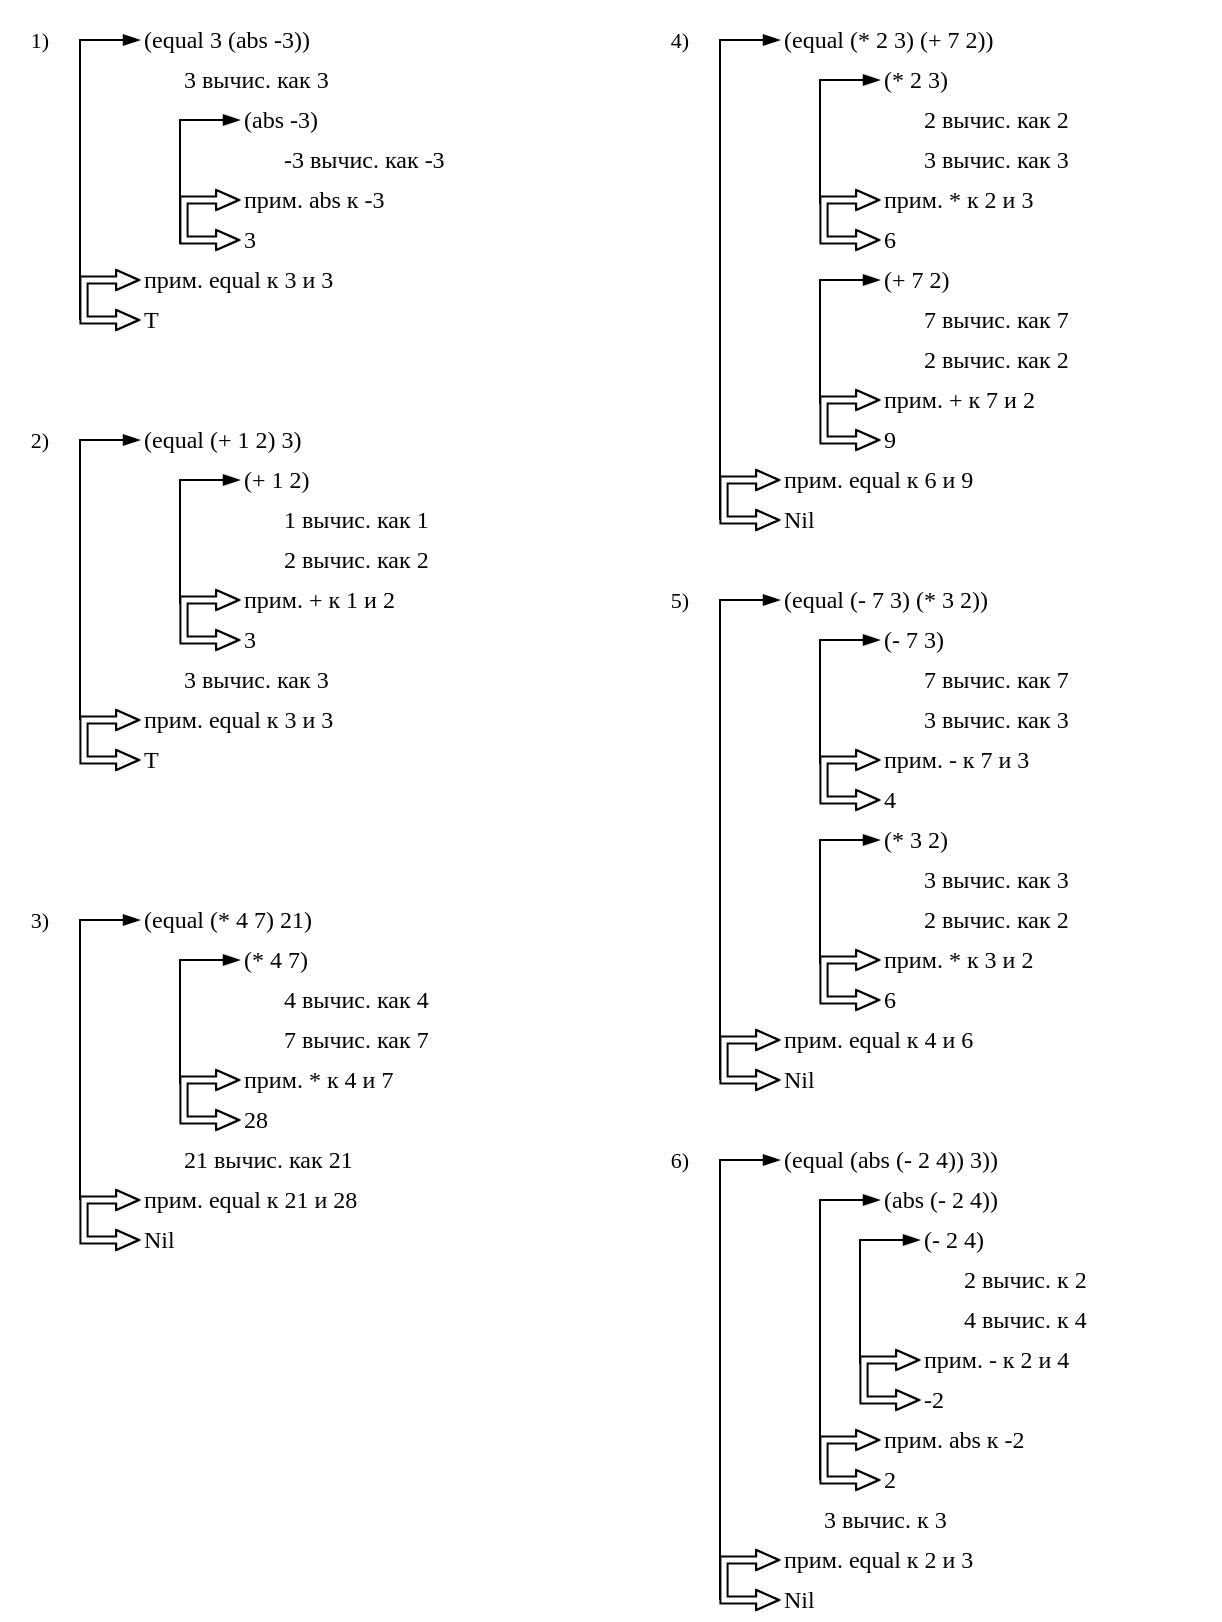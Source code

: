 <mxfile version="22.1.2" type="device" pages="5">
  <diagram name="1" id="VTK72eb1rHknPvSx8htT">
    <mxGraphModel dx="408" dy="651" grid="0" gridSize="10" guides="1" tooltips="1" connect="1" arrows="1" fold="1" page="1" pageScale="1" pageWidth="827" pageHeight="1169" math="0" shadow="0">
      <root>
        <mxCell id="0" />
        <mxCell id="1" parent="0" />
        <mxCell id="7yMlzEZesyw3JftKUYDT-122" value="" style="group;fontFamily=Verdana;" parent="1" vertex="1" connectable="0">
          <mxGeometry x="40" y="40" width="260" height="160" as="geometry" />
        </mxCell>
        <mxCell id="7yMlzEZesyw3JftKUYDT-30" value="1)" style="text;html=1;strokeColor=none;fillColor=none;align=center;verticalAlign=middle;whiteSpace=wrap;rounded=0;fontSize=11;fontFamily=Verdana;fontColor=default;" parent="7yMlzEZesyw3JftKUYDT-122" vertex="1">
          <mxGeometry width="40" height="20" as="geometry" />
        </mxCell>
        <mxCell id="7yMlzEZesyw3JftKUYDT-31" style="edgeStyle=none;shape=connector;rounded=0;orthogonalLoop=1;jettySize=auto;html=1;exitX=1;exitY=0.5;exitDx=0;exitDy=0;labelBackgroundColor=default;strokeColor=default;align=center;verticalAlign=middle;fontFamily=Verdana;fontSize=11;fontColor=default;endArrow=blockThin;endFill=1;" parent="7yMlzEZesyw3JftKUYDT-122" source="7yMlzEZesyw3JftKUYDT-30" target="7yMlzEZesyw3JftKUYDT-30" edge="1">
          <mxGeometry relative="1" as="geometry" />
        </mxCell>
        <mxCell id="7yMlzEZesyw3JftKUYDT-1" value="(equal 3 (abs -3))" style="text;html=1;strokeColor=none;fillColor=none;align=left;verticalAlign=middle;whiteSpace=wrap;rounded=0;fontFamily=Verdana;" parent="7yMlzEZesyw3JftKUYDT-122" vertex="1">
          <mxGeometry x="70" width="120" height="20" as="geometry" />
        </mxCell>
        <mxCell id="7yMlzEZesyw3JftKUYDT-7" value="3 вычис. как 3" style="text;html=1;strokeColor=none;fillColor=none;align=left;verticalAlign=middle;whiteSpace=wrap;rounded=0;fontFamily=Verdana;" parent="7yMlzEZesyw3JftKUYDT-122" vertex="1">
          <mxGeometry x="90" y="20" width="120" height="20" as="geometry" />
        </mxCell>
        <mxCell id="7yMlzEZesyw3JftKUYDT-8" value="(abs -3)" style="text;html=1;strokeColor=none;fillColor=none;align=left;verticalAlign=middle;whiteSpace=wrap;rounded=0;fontFamily=Verdana;" parent="7yMlzEZesyw3JftKUYDT-122" vertex="1">
          <mxGeometry x="120" y="40" width="120" height="20" as="geometry" />
        </mxCell>
        <mxCell id="7yMlzEZesyw3JftKUYDT-9" value="-3 вычис. как -3" style="text;html=1;strokeColor=none;fillColor=none;align=left;verticalAlign=middle;whiteSpace=wrap;rounded=0;fontFamily=Verdana;" parent="7yMlzEZesyw3JftKUYDT-122" vertex="1">
          <mxGeometry x="140" y="60" width="120" height="20" as="geometry" />
        </mxCell>
        <mxCell id="7yMlzEZesyw3JftKUYDT-10" value="прим. abs к -3" style="text;html=1;strokeColor=none;fillColor=none;align=left;verticalAlign=middle;whiteSpace=wrap;rounded=0;fontFamily=Verdana;" parent="7yMlzEZesyw3JftKUYDT-122" vertex="1">
          <mxGeometry x="120" y="80" width="120" height="20" as="geometry" />
        </mxCell>
        <mxCell id="7yMlzEZesyw3JftKUYDT-11" value="3" style="text;html=1;strokeColor=none;fillColor=none;align=left;verticalAlign=middle;whiteSpace=wrap;rounded=0;fontFamily=Verdana;" parent="7yMlzEZesyw3JftKUYDT-122" vertex="1">
          <mxGeometry x="120" y="100" width="120" height="20" as="geometry" />
        </mxCell>
        <mxCell id="7yMlzEZesyw3JftKUYDT-12" value="прим. equal к 3 и 3" style="text;html=1;strokeColor=none;fillColor=none;align=left;verticalAlign=middle;whiteSpace=wrap;rounded=0;fontFamily=Verdana;" parent="7yMlzEZesyw3JftKUYDT-122" vertex="1">
          <mxGeometry x="70" y="120" width="160" height="20" as="geometry" />
        </mxCell>
        <mxCell id="7yMlzEZesyw3JftKUYDT-13" value="T" style="text;html=1;strokeColor=none;fillColor=none;align=left;verticalAlign=middle;whiteSpace=wrap;rounded=0;fontFamily=Verdana;" parent="7yMlzEZesyw3JftKUYDT-122" vertex="1">
          <mxGeometry x="70" y="140" width="120" height="20" as="geometry" />
        </mxCell>
        <mxCell id="7yMlzEZesyw3JftKUYDT-14" value="" style="endArrow=blockThin;html=1;rounded=0;entryX=0;entryY=0.5;entryDx=0;entryDy=0;endFill=1;fontFamily=Verdana;" parent="7yMlzEZesyw3JftKUYDT-122" target="7yMlzEZesyw3JftKUYDT-1" edge="1">
          <mxGeometry width="50" height="50" relative="1" as="geometry">
            <mxPoint x="40" y="150" as="sourcePoint" />
            <mxPoint x="40" as="targetPoint" />
            <Array as="points">
              <mxPoint x="40" y="10" />
            </Array>
          </mxGeometry>
        </mxCell>
        <mxCell id="7yMlzEZesyw3JftKUYDT-15" value="" style="endArrow=blockThin;html=1;rounded=0;entryX=0;entryY=0.5;entryDx=0;entryDy=0;endFill=1;fontFamily=Verdana;" parent="7yMlzEZesyw3JftKUYDT-122" edge="1">
          <mxGeometry width="50" height="50" relative="1" as="geometry">
            <mxPoint x="90" y="112" as="sourcePoint" />
            <mxPoint x="120" y="50" as="targetPoint" />
            <Array as="points">
              <mxPoint x="90" y="50" />
            </Array>
          </mxGeometry>
        </mxCell>
        <mxCell id="7yMlzEZesyw3JftKUYDT-28" value="" style="shape=flexArrow;endArrow=classic;startArrow=classic;html=1;rounded=0;labelBackgroundColor=default;strokeColor=default;align=center;verticalAlign=middle;fontFamily=Verdana;fontSize=11;fontColor=default;width=3.596;endSize=3.481;endWidth=5.484;startWidth=5.484;startSize=3.481;entryX=0;entryY=0.5;entryDx=0;entryDy=0;exitX=0;exitY=0.5;exitDx=0;exitDy=0;" parent="7yMlzEZesyw3JftKUYDT-122" source="7yMlzEZesyw3JftKUYDT-13" target="7yMlzEZesyw3JftKUYDT-12" edge="1">
          <mxGeometry width="100" height="100" relative="1" as="geometry">
            <mxPoint x="70" y="150" as="sourcePoint" />
            <mxPoint x="70" y="130" as="targetPoint" />
            <Array as="points">
              <mxPoint x="42" y="150" />
              <mxPoint x="42" y="130" />
            </Array>
          </mxGeometry>
        </mxCell>
        <mxCell id="7yMlzEZesyw3JftKUYDT-55" value="" style="shape=flexArrow;endArrow=classic;startArrow=classic;html=1;rounded=0;labelBackgroundColor=default;strokeColor=default;align=center;verticalAlign=middle;fontFamily=Verdana;fontSize=11;fontColor=default;width=3.596;endSize=3.481;endWidth=5.484;startWidth=5.484;startSize=3.481;entryX=0;entryY=0.5;entryDx=0;entryDy=0;exitX=0;exitY=0.5;exitDx=0;exitDy=0;" parent="7yMlzEZesyw3JftKUYDT-122" edge="1">
          <mxGeometry width="100" height="100" relative="1" as="geometry">
            <mxPoint x="120" y="110" as="sourcePoint" />
            <mxPoint x="120" y="90" as="targetPoint" />
            <Array as="points">
              <mxPoint x="92" y="110" />
              <mxPoint x="92" y="90" />
            </Array>
          </mxGeometry>
        </mxCell>
        <mxCell id="7yMlzEZesyw3JftKUYDT-123" value="" style="group;fontFamily=Verdana;" parent="1" vertex="1" connectable="0">
          <mxGeometry x="40" y="240" width="260" height="180" as="geometry" />
        </mxCell>
        <mxCell id="7yMlzEZesyw3JftKUYDT-2" value="(equal (+ 1 2) 3)" style="text;html=1;strokeColor=none;fillColor=none;align=left;verticalAlign=middle;whiteSpace=wrap;rounded=0;fontFamily=Verdana;" parent="7yMlzEZesyw3JftKUYDT-123" vertex="1">
          <mxGeometry x="70" width="120" height="20" as="geometry" />
        </mxCell>
        <mxCell id="7yMlzEZesyw3JftKUYDT-33" value="(+ 1 2)" style="text;html=1;strokeColor=none;fillColor=none;align=left;verticalAlign=middle;whiteSpace=wrap;rounded=0;fontFamily=Verdana;" parent="7yMlzEZesyw3JftKUYDT-123" vertex="1">
          <mxGeometry x="120" y="20" width="120" height="20" as="geometry" />
        </mxCell>
        <mxCell id="7yMlzEZesyw3JftKUYDT-34" value="1 вычис. как 1" style="text;html=1;strokeColor=none;fillColor=none;align=left;verticalAlign=middle;whiteSpace=wrap;rounded=0;fontFamily=Verdana;" parent="7yMlzEZesyw3JftKUYDT-123" vertex="1">
          <mxGeometry x="140" y="40" width="120" height="20" as="geometry" />
        </mxCell>
        <mxCell id="7yMlzEZesyw3JftKUYDT-35" value="2 вычис. как 2" style="text;html=1;strokeColor=none;fillColor=none;align=left;verticalAlign=middle;whiteSpace=wrap;rounded=0;fontFamily=Verdana;" parent="7yMlzEZesyw3JftKUYDT-123" vertex="1">
          <mxGeometry x="140" y="60" width="120" height="20" as="geometry" />
        </mxCell>
        <mxCell id="7yMlzEZesyw3JftKUYDT-36" value="прим. + к 1 и 2" style="text;html=1;strokeColor=none;fillColor=none;align=left;verticalAlign=middle;whiteSpace=wrap;rounded=0;fontFamily=Verdana;" parent="7yMlzEZesyw3JftKUYDT-123" vertex="1">
          <mxGeometry x="120" y="80" width="120" height="20" as="geometry" />
        </mxCell>
        <mxCell id="7yMlzEZesyw3JftKUYDT-37" value="3" style="text;html=1;strokeColor=none;fillColor=none;align=left;verticalAlign=middle;whiteSpace=wrap;rounded=0;fontFamily=Verdana;" parent="7yMlzEZesyw3JftKUYDT-123" vertex="1">
          <mxGeometry x="120" y="100" width="120" height="20" as="geometry" />
        </mxCell>
        <mxCell id="7yMlzEZesyw3JftKUYDT-38" value="3 вычис. как 3" style="text;html=1;strokeColor=none;fillColor=none;align=left;verticalAlign=middle;whiteSpace=wrap;rounded=0;fontFamily=Verdana;" parent="7yMlzEZesyw3JftKUYDT-123" vertex="1">
          <mxGeometry x="90" y="120" width="120" height="20" as="geometry" />
        </mxCell>
        <mxCell id="7yMlzEZesyw3JftKUYDT-39" value="прим. equal к 3 и 3" style="text;html=1;strokeColor=none;fillColor=none;align=left;verticalAlign=middle;whiteSpace=wrap;rounded=0;fontFamily=Verdana;" parent="7yMlzEZesyw3JftKUYDT-123" vertex="1">
          <mxGeometry x="70" y="140" width="150" height="20" as="geometry" />
        </mxCell>
        <mxCell id="7yMlzEZesyw3JftKUYDT-40" value="T" style="text;html=1;strokeColor=none;fillColor=none;align=left;verticalAlign=middle;whiteSpace=wrap;rounded=0;fontFamily=Verdana;" parent="7yMlzEZesyw3JftKUYDT-123" vertex="1">
          <mxGeometry x="70" y="160" width="120" height="20" as="geometry" />
        </mxCell>
        <mxCell id="7yMlzEZesyw3JftKUYDT-50" value="" style="endArrow=blockThin;html=1;rounded=0;entryX=0;entryY=0.5;entryDx=0;entryDy=0;endFill=1;fontFamily=Verdana;" parent="7yMlzEZesyw3JftKUYDT-123" target="7yMlzEZesyw3JftKUYDT-2" edge="1">
          <mxGeometry width="50" height="50" relative="1" as="geometry">
            <mxPoint x="40" y="150" as="sourcePoint" />
            <mxPoint x="70" y="10" as="targetPoint" />
            <Array as="points">
              <mxPoint x="40" y="10" />
            </Array>
          </mxGeometry>
        </mxCell>
        <mxCell id="7yMlzEZesyw3JftKUYDT-51" value="" style="endArrow=blockThin;html=1;rounded=0;endFill=1;fontFamily=Verdana;" parent="7yMlzEZesyw3JftKUYDT-123" target="7yMlzEZesyw3JftKUYDT-33" edge="1">
          <mxGeometry width="50" height="50" relative="1" as="geometry">
            <mxPoint x="90" y="92" as="sourcePoint" />
            <mxPoint x="120" y="30" as="targetPoint" />
            <Array as="points">
              <mxPoint x="90" y="30" />
            </Array>
          </mxGeometry>
        </mxCell>
        <mxCell id="7yMlzEZesyw3JftKUYDT-54" value="" style="shape=flexArrow;endArrow=classic;startArrow=classic;html=1;rounded=0;labelBackgroundColor=default;strokeColor=default;align=center;verticalAlign=middle;fontFamily=Verdana;fontSize=11;fontColor=default;width=3.596;endSize=3.481;endWidth=5.484;startWidth=5.484;startSize=3.481;entryX=0;entryY=0.5;entryDx=0;entryDy=0;exitX=0;exitY=0.5;exitDx=0;exitDy=0;" parent="7yMlzEZesyw3JftKUYDT-123" edge="1">
          <mxGeometry width="100" height="100" relative="1" as="geometry">
            <mxPoint x="70" y="170" as="sourcePoint" />
            <mxPoint x="70" y="150" as="targetPoint" />
            <Array as="points">
              <mxPoint x="42" y="170" />
              <mxPoint x="42" y="150" />
            </Array>
          </mxGeometry>
        </mxCell>
        <mxCell id="7yMlzEZesyw3JftKUYDT-56" value="" style="shape=flexArrow;endArrow=classic;startArrow=classic;html=1;rounded=0;labelBackgroundColor=default;strokeColor=default;align=center;verticalAlign=middle;fontFamily=Verdana;fontSize=11;fontColor=default;width=3.596;endSize=3.481;endWidth=5.484;startWidth=5.484;startSize=3.481;entryX=0;entryY=0.5;entryDx=0;entryDy=0;exitX=0;exitY=0.5;exitDx=0;exitDy=0;" parent="7yMlzEZesyw3JftKUYDT-123" edge="1">
          <mxGeometry width="100" height="100" relative="1" as="geometry">
            <mxPoint x="120" y="110" as="sourcePoint" />
            <mxPoint x="120" y="90" as="targetPoint" />
            <Array as="points">
              <mxPoint x="92" y="110" />
              <mxPoint x="92" y="90" />
            </Array>
          </mxGeometry>
        </mxCell>
        <mxCell id="7yMlzEZesyw3JftKUYDT-116" value="2)" style="text;html=1;strokeColor=none;fillColor=none;align=center;verticalAlign=middle;whiteSpace=wrap;rounded=0;fontSize=11;fontFamily=Verdana;fontColor=default;" parent="7yMlzEZesyw3JftKUYDT-123" vertex="1">
          <mxGeometry width="40" height="20" as="geometry" />
        </mxCell>
        <mxCell id="7yMlzEZesyw3JftKUYDT-124" value="" style="group;fontFamily=Verdana;" parent="1" vertex="1" connectable="0">
          <mxGeometry x="40" y="480" width="260" height="180" as="geometry" />
        </mxCell>
        <mxCell id="7yMlzEZesyw3JftKUYDT-3" value="(equal (* 4 7) 21)" style="text;html=1;strokeColor=none;fillColor=none;align=left;verticalAlign=middle;whiteSpace=wrap;rounded=0;fontFamily=Verdana;" parent="7yMlzEZesyw3JftKUYDT-124" vertex="1">
          <mxGeometry x="70" width="120" height="20" as="geometry" />
        </mxCell>
        <mxCell id="7yMlzEZesyw3JftKUYDT-41" value="(* 4 7)" style="text;html=1;strokeColor=none;fillColor=none;align=left;verticalAlign=middle;whiteSpace=wrap;rounded=0;fontFamily=Verdana;" parent="7yMlzEZesyw3JftKUYDT-124" vertex="1">
          <mxGeometry x="120" y="20" width="120" height="20" as="geometry" />
        </mxCell>
        <mxCell id="7yMlzEZesyw3JftKUYDT-42" value="4 вычис. как 4" style="text;html=1;strokeColor=none;fillColor=none;align=left;verticalAlign=middle;whiteSpace=wrap;rounded=0;fontFamily=Verdana;" parent="7yMlzEZesyw3JftKUYDT-124" vertex="1">
          <mxGeometry x="140" y="40" width="120" height="20" as="geometry" />
        </mxCell>
        <mxCell id="7yMlzEZesyw3JftKUYDT-43" value="7 вычис. как 7" style="text;html=1;strokeColor=none;fillColor=none;align=left;verticalAlign=middle;whiteSpace=wrap;rounded=0;fontFamily=Verdana;" parent="7yMlzEZesyw3JftKUYDT-124" vertex="1">
          <mxGeometry x="140" y="60" width="120" height="20" as="geometry" />
        </mxCell>
        <mxCell id="7yMlzEZesyw3JftKUYDT-44" value="прим. * к 4 и 7" style="text;html=1;strokeColor=none;fillColor=none;align=left;verticalAlign=middle;whiteSpace=wrap;rounded=0;fontFamily=Verdana;" parent="7yMlzEZesyw3JftKUYDT-124" vertex="1">
          <mxGeometry x="120" y="80" width="120" height="20" as="geometry" />
        </mxCell>
        <mxCell id="7yMlzEZesyw3JftKUYDT-45" value="28" style="text;html=1;strokeColor=none;fillColor=none;align=left;verticalAlign=middle;whiteSpace=wrap;rounded=0;fontFamily=Verdana;" parent="7yMlzEZesyw3JftKUYDT-124" vertex="1">
          <mxGeometry x="120" y="100" width="120" height="20" as="geometry" />
        </mxCell>
        <mxCell id="7yMlzEZesyw3JftKUYDT-46" value="21 вычис. как 21" style="text;html=1;strokeColor=none;fillColor=none;align=left;verticalAlign=middle;whiteSpace=wrap;rounded=0;fontFamily=Verdana;" parent="7yMlzEZesyw3JftKUYDT-124" vertex="1">
          <mxGeometry x="90" y="120" width="120" height="20" as="geometry" />
        </mxCell>
        <mxCell id="7yMlzEZesyw3JftKUYDT-47" value="прим. equal к 21 и 28" style="text;html=1;strokeColor=none;fillColor=none;align=left;verticalAlign=middle;whiteSpace=wrap;rounded=0;fontFamily=Verdana;" parent="7yMlzEZesyw3JftKUYDT-124" vertex="1">
          <mxGeometry x="70" y="140" width="170" height="20" as="geometry" />
        </mxCell>
        <mxCell id="7yMlzEZesyw3JftKUYDT-48" value="Nil" style="text;html=1;strokeColor=none;fillColor=none;align=left;verticalAlign=middle;whiteSpace=wrap;rounded=0;fontFamily=Verdana;" parent="7yMlzEZesyw3JftKUYDT-124" vertex="1">
          <mxGeometry x="70" y="160" width="120" height="20" as="geometry" />
        </mxCell>
        <mxCell id="7yMlzEZesyw3JftKUYDT-57" value="" style="endArrow=blockThin;html=1;rounded=0;entryX=0;entryY=0.5;entryDx=0;entryDy=0;endFill=1;fontFamily=Verdana;" parent="7yMlzEZesyw3JftKUYDT-124" edge="1">
          <mxGeometry width="50" height="50" relative="1" as="geometry">
            <mxPoint x="40" y="150" as="sourcePoint" />
            <mxPoint x="70" y="10" as="targetPoint" />
            <Array as="points">
              <mxPoint x="40" y="10" />
            </Array>
          </mxGeometry>
        </mxCell>
        <mxCell id="7yMlzEZesyw3JftKUYDT-58" value="" style="endArrow=blockThin;html=1;rounded=0;endFill=1;fontFamily=Verdana;" parent="7yMlzEZesyw3JftKUYDT-124" edge="1">
          <mxGeometry width="50" height="50" relative="1" as="geometry">
            <mxPoint x="90" y="92" as="sourcePoint" />
            <mxPoint x="120" y="30" as="targetPoint" />
            <Array as="points">
              <mxPoint x="90" y="30" />
            </Array>
          </mxGeometry>
        </mxCell>
        <mxCell id="7yMlzEZesyw3JftKUYDT-60" value="" style="shape=flexArrow;endArrow=classic;startArrow=classic;html=1;rounded=0;labelBackgroundColor=default;strokeColor=default;align=center;verticalAlign=middle;fontFamily=Verdana;fontSize=11;fontColor=default;width=3.596;endSize=3.481;endWidth=5.484;startWidth=5.484;startSize=3.481;entryX=0;entryY=0.5;entryDx=0;entryDy=0;exitX=0;exitY=0.5;exitDx=0;exitDy=0;" parent="7yMlzEZesyw3JftKUYDT-124" source="7yMlzEZesyw3JftKUYDT-45" target="7yMlzEZesyw3JftKUYDT-44" edge="1">
          <mxGeometry width="100" height="100" relative="1" as="geometry">
            <mxPoint x="120" y="115" as="sourcePoint" />
            <mxPoint x="120" y="95" as="targetPoint" />
            <Array as="points">
              <mxPoint x="92" y="110" />
              <mxPoint x="92" y="90" />
            </Array>
          </mxGeometry>
        </mxCell>
        <mxCell id="7yMlzEZesyw3JftKUYDT-61" value="" style="shape=flexArrow;endArrow=classic;startArrow=classic;html=1;rounded=0;labelBackgroundColor=default;strokeColor=default;align=center;verticalAlign=middle;fontFamily=Verdana;fontSize=11;fontColor=default;width=3.596;endSize=3.481;endWidth=5.484;startWidth=5.484;startSize=3.481;entryX=0;entryY=0.5;entryDx=0;entryDy=0;exitX=0;exitY=0.5;exitDx=0;exitDy=0;" parent="7yMlzEZesyw3JftKUYDT-124" edge="1">
          <mxGeometry width="100" height="100" relative="1" as="geometry">
            <mxPoint x="70" y="170" as="sourcePoint" />
            <mxPoint x="70" y="150" as="targetPoint" />
            <Array as="points">
              <mxPoint x="42" y="170" />
              <mxPoint x="42" y="150" />
            </Array>
          </mxGeometry>
        </mxCell>
        <mxCell id="7yMlzEZesyw3JftKUYDT-117" value="3)" style="text;html=1;strokeColor=none;fillColor=none;align=center;verticalAlign=middle;whiteSpace=wrap;rounded=0;fontSize=11;fontFamily=Verdana;fontColor=default;" parent="7yMlzEZesyw3JftKUYDT-124" vertex="1">
          <mxGeometry width="40" height="20" as="geometry" />
        </mxCell>
        <mxCell id="7yMlzEZesyw3JftKUYDT-125" value="" style="group;fontFamily=Verdana;" parent="1" vertex="1" connectable="0">
          <mxGeometry x="360" y="600" width="290" height="240" as="geometry" />
        </mxCell>
        <mxCell id="7yMlzEZesyw3JftKUYDT-6" value="(equal (abs (- 2 4)) 3))" style="text;html=1;strokeColor=none;fillColor=none;align=left;verticalAlign=middle;whiteSpace=wrap;rounded=0;fontFamily=Verdana;" parent="7yMlzEZesyw3JftKUYDT-125" vertex="1">
          <mxGeometry x="70" width="160" height="20" as="geometry" />
        </mxCell>
        <mxCell id="7yMlzEZesyw3JftKUYDT-99" value="(abs (- 2 4))" style="text;html=1;strokeColor=none;fillColor=none;align=left;verticalAlign=middle;whiteSpace=wrap;rounded=0;fontFamily=Verdana;" parent="7yMlzEZesyw3JftKUYDT-125" vertex="1">
          <mxGeometry x="120" y="20" width="130" height="20" as="geometry" />
        </mxCell>
        <mxCell id="7yMlzEZesyw3JftKUYDT-100" value="(- 2 4)" style="text;html=1;strokeColor=none;fillColor=none;align=left;verticalAlign=middle;whiteSpace=wrap;rounded=0;fontFamily=Verdana;" parent="7yMlzEZesyw3JftKUYDT-125" vertex="1">
          <mxGeometry x="140" y="40" width="130" height="20" as="geometry" />
        </mxCell>
        <mxCell id="7yMlzEZesyw3JftKUYDT-101" value="2 вычис. к 2" style="text;html=1;strokeColor=none;fillColor=none;align=left;verticalAlign=middle;whiteSpace=wrap;rounded=0;fontFamily=Verdana;" parent="7yMlzEZesyw3JftKUYDT-125" vertex="1">
          <mxGeometry x="160" y="60" width="130" height="20" as="geometry" />
        </mxCell>
        <mxCell id="7yMlzEZesyw3JftKUYDT-102" value="4 вычис. к 4" style="text;html=1;strokeColor=none;fillColor=none;align=left;verticalAlign=middle;whiteSpace=wrap;rounded=0;fontFamily=Verdana;" parent="7yMlzEZesyw3JftKUYDT-125" vertex="1">
          <mxGeometry x="160" y="80" width="130" height="20" as="geometry" />
        </mxCell>
        <mxCell id="7yMlzEZesyw3JftKUYDT-103" value="прим. - к 2 и 4" style="text;html=1;strokeColor=none;fillColor=none;align=left;verticalAlign=middle;whiteSpace=wrap;rounded=0;fontFamily=Verdana;" parent="7yMlzEZesyw3JftKUYDT-125" vertex="1">
          <mxGeometry x="140" y="100" width="130" height="20" as="geometry" />
        </mxCell>
        <mxCell id="7yMlzEZesyw3JftKUYDT-104" value="-2" style="text;html=1;strokeColor=none;fillColor=none;align=left;verticalAlign=middle;whiteSpace=wrap;rounded=0;fontFamily=Verdana;" parent="7yMlzEZesyw3JftKUYDT-125" vertex="1">
          <mxGeometry x="140" y="120" width="130" height="20" as="geometry" />
        </mxCell>
        <mxCell id="7yMlzEZesyw3JftKUYDT-105" value="прим. abs к -2" style="text;html=1;strokeColor=none;fillColor=none;align=left;verticalAlign=middle;whiteSpace=wrap;rounded=0;fontFamily=Verdana;" parent="7yMlzEZesyw3JftKUYDT-125" vertex="1">
          <mxGeometry x="120" y="140" width="130" height="20" as="geometry" />
        </mxCell>
        <mxCell id="7yMlzEZesyw3JftKUYDT-106" value="2" style="text;html=1;strokeColor=none;fillColor=none;align=left;verticalAlign=middle;whiteSpace=wrap;rounded=0;fontFamily=Verdana;" parent="7yMlzEZesyw3JftKUYDT-125" vertex="1">
          <mxGeometry x="120" y="160" width="130" height="20" as="geometry" />
        </mxCell>
        <mxCell id="7yMlzEZesyw3JftKUYDT-107" value="" style="endArrow=blockThin;html=1;rounded=0;endFill=1;fontFamily=Verdana;" parent="7yMlzEZesyw3JftKUYDT-125" edge="1">
          <mxGeometry width="50" height="50" relative="1" as="geometry">
            <mxPoint x="90" y="170" as="sourcePoint" />
            <mxPoint x="120" y="30" as="targetPoint" />
            <Array as="points">
              <mxPoint x="90" y="30" />
            </Array>
          </mxGeometry>
        </mxCell>
        <mxCell id="7yMlzEZesyw3JftKUYDT-108" value="" style="endArrow=blockThin;html=1;rounded=0;endFill=1;fontFamily=Verdana;" parent="7yMlzEZesyw3JftKUYDT-125" edge="1">
          <mxGeometry width="50" height="50" relative="1" as="geometry">
            <mxPoint x="110" y="112" as="sourcePoint" />
            <mxPoint x="140" y="50" as="targetPoint" />
            <Array as="points">
              <mxPoint x="110" y="50" />
            </Array>
          </mxGeometry>
        </mxCell>
        <mxCell id="7yMlzEZesyw3JftKUYDT-109" value="" style="shape=flexArrow;endArrow=classic;startArrow=classic;html=1;rounded=0;labelBackgroundColor=default;strokeColor=default;align=center;verticalAlign=middle;fontFamily=Verdana;fontSize=11;fontColor=default;width=3.596;endSize=3.481;endWidth=5.484;startWidth=5.484;startSize=3.481;entryX=0;entryY=0.5;entryDx=0;entryDy=0;exitX=0;exitY=0.5;exitDx=0;exitDy=0;" parent="7yMlzEZesyw3JftKUYDT-125" edge="1">
          <mxGeometry width="100" height="100" relative="1" as="geometry">
            <mxPoint x="140" y="130" as="sourcePoint" />
            <mxPoint x="140" y="110" as="targetPoint" />
            <Array as="points">
              <mxPoint x="112" y="130" />
              <mxPoint x="112" y="110" />
            </Array>
          </mxGeometry>
        </mxCell>
        <mxCell id="7yMlzEZesyw3JftKUYDT-110" value="" style="shape=flexArrow;endArrow=classic;startArrow=classic;html=1;rounded=0;labelBackgroundColor=default;strokeColor=default;align=center;verticalAlign=middle;fontFamily=Verdana;fontSize=11;fontColor=default;width=3.596;endSize=3.481;endWidth=5.484;startWidth=5.484;startSize=3.481;entryX=0;entryY=0.5;entryDx=0;entryDy=0;exitX=0;exitY=0.5;exitDx=0;exitDy=0;" parent="7yMlzEZesyw3JftKUYDT-125" edge="1">
          <mxGeometry width="100" height="100" relative="1" as="geometry">
            <mxPoint x="120" y="170" as="sourcePoint" />
            <mxPoint x="120" y="150" as="targetPoint" />
            <Array as="points">
              <mxPoint x="92" y="170" />
              <mxPoint x="92" y="150" />
            </Array>
          </mxGeometry>
        </mxCell>
        <mxCell id="7yMlzEZesyw3JftKUYDT-111" value="3 вычис. к 3" style="text;html=1;strokeColor=none;fillColor=none;align=left;verticalAlign=middle;whiteSpace=wrap;rounded=0;fontFamily=Verdana;" parent="7yMlzEZesyw3JftKUYDT-125" vertex="1">
          <mxGeometry x="90" y="180" width="130" height="20" as="geometry" />
        </mxCell>
        <mxCell id="7yMlzEZesyw3JftKUYDT-112" value="прим. equal к 2 и 3" style="text;html=1;strokeColor=none;fillColor=none;align=left;verticalAlign=middle;whiteSpace=wrap;rounded=0;fontFamily=Verdana;" parent="7yMlzEZesyw3JftKUYDT-125" vertex="1">
          <mxGeometry x="70" y="200" width="150" height="20" as="geometry" />
        </mxCell>
        <mxCell id="7yMlzEZesyw3JftKUYDT-113" value="Nil" style="text;html=1;strokeColor=none;fillColor=none;align=left;verticalAlign=middle;whiteSpace=wrap;rounded=0;fontFamily=Verdana;" parent="7yMlzEZesyw3JftKUYDT-125" vertex="1">
          <mxGeometry x="70" y="220" width="120" height="20" as="geometry" />
        </mxCell>
        <mxCell id="7yMlzEZesyw3JftKUYDT-114" value="" style="endArrow=blockThin;html=1;rounded=0;endFill=1;fontFamily=Verdana;" parent="7yMlzEZesyw3JftKUYDT-125" edge="1">
          <mxGeometry width="50" height="50" relative="1" as="geometry">
            <mxPoint x="40" y="230" as="sourcePoint" />
            <mxPoint x="70" y="10" as="targetPoint" />
            <Array as="points">
              <mxPoint x="40" y="10" />
            </Array>
          </mxGeometry>
        </mxCell>
        <mxCell id="7yMlzEZesyw3JftKUYDT-115" value="" style="shape=flexArrow;endArrow=classic;startArrow=classic;html=1;rounded=0;labelBackgroundColor=default;strokeColor=default;align=center;verticalAlign=middle;fontFamily=Verdana;fontSize=11;fontColor=default;width=3.596;endSize=3.481;endWidth=5.484;startWidth=5.484;startSize=3.481;entryX=0;entryY=0.5;entryDx=0;entryDy=0;exitX=0;exitY=0.5;exitDx=0;exitDy=0;" parent="7yMlzEZesyw3JftKUYDT-125" edge="1">
          <mxGeometry width="100" height="100" relative="1" as="geometry">
            <mxPoint x="70" y="230" as="sourcePoint" />
            <mxPoint x="70" y="210" as="targetPoint" />
            <Array as="points">
              <mxPoint x="42" y="230" />
              <mxPoint x="42" y="210" />
            </Array>
          </mxGeometry>
        </mxCell>
        <mxCell id="7yMlzEZesyw3JftKUYDT-120" value="6)" style="text;html=1;strokeColor=none;fillColor=none;align=center;verticalAlign=middle;whiteSpace=wrap;rounded=0;fontSize=11;fontFamily=Verdana;fontColor=default;" parent="7yMlzEZesyw3JftKUYDT-125" vertex="1">
          <mxGeometry width="40" height="20" as="geometry" />
        </mxCell>
        <mxCell id="7yMlzEZesyw3JftKUYDT-126" value="" style="group;fontFamily=Verdana;" parent="1" vertex="1" connectable="0">
          <mxGeometry x="360" y="320" width="260" height="260" as="geometry" />
        </mxCell>
        <mxCell id="7yMlzEZesyw3JftKUYDT-5" value="(equal (- 7 3) (* 3 2))" style="text;html=1;strokeColor=none;fillColor=none;align=left;verticalAlign=middle;whiteSpace=wrap;rounded=0;fontFamily=Verdana;" parent="7yMlzEZesyw3JftKUYDT-126" vertex="1">
          <mxGeometry x="70" width="150" height="20" as="geometry" />
        </mxCell>
        <mxCell id="7yMlzEZesyw3JftKUYDT-81" value="7 вычис. как 7" style="text;html=1;strokeColor=none;fillColor=none;align=left;verticalAlign=middle;whiteSpace=wrap;rounded=0;fontFamily=Verdana;" parent="7yMlzEZesyw3JftKUYDT-126" vertex="1">
          <mxGeometry x="140" y="40" width="120" height="20" as="geometry" />
        </mxCell>
        <mxCell id="7yMlzEZesyw3JftKUYDT-82" value="3 вычис. как 3" style="text;html=1;strokeColor=none;fillColor=none;align=left;verticalAlign=middle;whiteSpace=wrap;rounded=0;fontFamily=Verdana;" parent="7yMlzEZesyw3JftKUYDT-126" vertex="1">
          <mxGeometry x="140" y="60" width="120" height="20" as="geometry" />
        </mxCell>
        <mxCell id="7yMlzEZesyw3JftKUYDT-83" value="прим. - к 7 и 3" style="text;html=1;strokeColor=none;fillColor=none;align=left;verticalAlign=middle;whiteSpace=wrap;rounded=0;fontFamily=Verdana;" parent="7yMlzEZesyw3JftKUYDT-126" vertex="1">
          <mxGeometry x="120" y="80" width="120" height="20" as="geometry" />
        </mxCell>
        <mxCell id="7yMlzEZesyw3JftKUYDT-84" value="4" style="text;html=1;strokeColor=none;fillColor=none;align=left;verticalAlign=middle;whiteSpace=wrap;rounded=0;fontFamily=Verdana;" parent="7yMlzEZesyw3JftKUYDT-126" vertex="1">
          <mxGeometry x="120" y="100" width="120" height="20" as="geometry" />
        </mxCell>
        <mxCell id="7yMlzEZesyw3JftKUYDT-85" value="" style="endArrow=blockThin;html=1;rounded=0;endFill=1;fontFamily=Verdana;" parent="7yMlzEZesyw3JftKUYDT-126" edge="1">
          <mxGeometry width="50" height="50" relative="1" as="geometry">
            <mxPoint x="90" y="92" as="sourcePoint" />
            <mxPoint x="120" y="30" as="targetPoint" />
            <Array as="points">
              <mxPoint x="90" y="30" />
            </Array>
          </mxGeometry>
        </mxCell>
        <mxCell id="7yMlzEZesyw3JftKUYDT-86" value="" style="shape=flexArrow;endArrow=classic;startArrow=classic;html=1;rounded=0;labelBackgroundColor=default;strokeColor=default;align=center;verticalAlign=middle;fontFamily=Verdana;fontSize=11;fontColor=default;width=3.596;endSize=3.481;endWidth=5.484;startWidth=5.484;startSize=3.481;entryX=0;entryY=0.5;entryDx=0;entryDy=0;exitX=0;exitY=0.5;exitDx=0;exitDy=0;" parent="7yMlzEZesyw3JftKUYDT-126" edge="1">
          <mxGeometry width="100" height="100" relative="1" as="geometry">
            <mxPoint x="120" y="110" as="sourcePoint" />
            <mxPoint x="120" y="90" as="targetPoint" />
            <Array as="points">
              <mxPoint x="92" y="110" />
              <mxPoint x="92" y="90" />
            </Array>
          </mxGeometry>
        </mxCell>
        <mxCell id="7yMlzEZesyw3JftKUYDT-87" value="" style="endArrow=blockThin;html=1;rounded=0;entryX=0;entryY=0.5;entryDx=0;entryDy=0;endFill=1;fontFamily=Verdana;" parent="7yMlzEZesyw3JftKUYDT-126" edge="1">
          <mxGeometry width="50" height="50" relative="1" as="geometry">
            <mxPoint x="40" y="250" as="sourcePoint" />
            <mxPoint x="70" y="10" as="targetPoint" />
            <Array as="points">
              <mxPoint x="40" y="10" />
            </Array>
          </mxGeometry>
        </mxCell>
        <mxCell id="7yMlzEZesyw3JftKUYDT-88" value="(* 3 2)" style="text;html=1;strokeColor=none;fillColor=none;align=left;verticalAlign=middle;whiteSpace=wrap;rounded=0;fontFamily=Verdana;" parent="7yMlzEZesyw3JftKUYDT-126" vertex="1">
          <mxGeometry x="120" y="120" width="120" height="20" as="geometry" />
        </mxCell>
        <mxCell id="7yMlzEZesyw3JftKUYDT-89" value="прим. * к 3 и 2" style="text;html=1;strokeColor=none;fillColor=none;align=left;verticalAlign=middle;whiteSpace=wrap;rounded=0;fontFamily=Verdana;" parent="7yMlzEZesyw3JftKUYDT-126" vertex="1">
          <mxGeometry x="120" y="180" width="120" height="20" as="geometry" />
        </mxCell>
        <mxCell id="7yMlzEZesyw3JftKUYDT-90" value="6" style="text;html=1;strokeColor=none;fillColor=none;align=left;verticalAlign=middle;whiteSpace=wrap;rounded=0;fontFamily=Verdana;" parent="7yMlzEZesyw3JftKUYDT-126" vertex="1">
          <mxGeometry x="120" y="200" width="120" height="20" as="geometry" />
        </mxCell>
        <mxCell id="7yMlzEZesyw3JftKUYDT-91" value="" style="endArrow=blockThin;html=1;rounded=0;endFill=1;fontFamily=Verdana;" parent="7yMlzEZesyw3JftKUYDT-126" target="7yMlzEZesyw3JftKUYDT-88" edge="1">
          <mxGeometry width="50" height="50" relative="1" as="geometry">
            <mxPoint x="90" y="192" as="sourcePoint" />
            <mxPoint x="120" y="130" as="targetPoint" />
            <Array as="points">
              <mxPoint x="90" y="130" />
            </Array>
          </mxGeometry>
        </mxCell>
        <mxCell id="7yMlzEZesyw3JftKUYDT-92" value="" style="shape=flexArrow;endArrow=classic;startArrow=classic;html=1;rounded=0;labelBackgroundColor=default;strokeColor=default;align=center;verticalAlign=middle;fontFamily=Verdana;fontSize=11;fontColor=default;width=3.596;endSize=3.481;endWidth=5.484;startWidth=5.484;startSize=3.481;entryX=0;entryY=0.5;entryDx=0;entryDy=0;exitX=0;exitY=0.5;exitDx=0;exitDy=0;" parent="7yMlzEZesyw3JftKUYDT-126" edge="1">
          <mxGeometry width="100" height="100" relative="1" as="geometry">
            <mxPoint x="120" y="210" as="sourcePoint" />
            <mxPoint x="120" y="190" as="targetPoint" />
            <Array as="points">
              <mxPoint x="92" y="210" />
              <mxPoint x="92" y="190" />
            </Array>
          </mxGeometry>
        </mxCell>
        <mxCell id="7yMlzEZesyw3JftKUYDT-93" value="3 вычис. как 3" style="text;html=1;strokeColor=none;fillColor=none;align=left;verticalAlign=middle;whiteSpace=wrap;rounded=0;fontFamily=Verdana;" parent="7yMlzEZesyw3JftKUYDT-126" vertex="1">
          <mxGeometry x="140" y="140" width="120" height="20" as="geometry" />
        </mxCell>
        <mxCell id="7yMlzEZesyw3JftKUYDT-94" value="2 вычис. как 2" style="text;html=1;strokeColor=none;fillColor=none;align=left;verticalAlign=middle;whiteSpace=wrap;rounded=0;fontFamily=Verdana;" parent="7yMlzEZesyw3JftKUYDT-126" vertex="1">
          <mxGeometry x="140" y="160" width="120" height="20" as="geometry" />
        </mxCell>
        <mxCell id="7yMlzEZesyw3JftKUYDT-95" value="прим. equal к 4 и 6" style="text;html=1;strokeColor=none;fillColor=none;align=left;verticalAlign=middle;whiteSpace=wrap;rounded=0;fontFamily=Verdana;" parent="7yMlzEZesyw3JftKUYDT-126" vertex="1">
          <mxGeometry x="70" y="220" width="150" height="20" as="geometry" />
        </mxCell>
        <mxCell id="7yMlzEZesyw3JftKUYDT-96" value="Nil" style="text;html=1;strokeColor=none;fillColor=none;align=left;verticalAlign=middle;whiteSpace=wrap;rounded=0;fontFamily=Verdana;" parent="7yMlzEZesyw3JftKUYDT-126" vertex="1">
          <mxGeometry x="70" y="240" width="120" height="20" as="geometry" />
        </mxCell>
        <mxCell id="7yMlzEZesyw3JftKUYDT-97" value="" style="shape=flexArrow;endArrow=classic;startArrow=classic;html=1;rounded=0;labelBackgroundColor=default;strokeColor=default;align=center;verticalAlign=middle;fontFamily=Verdana;fontSize=11;fontColor=default;width=3.596;endSize=3.481;endWidth=5.484;startWidth=5.484;startSize=3.481;entryX=0;entryY=0.5;entryDx=0;entryDy=0;exitX=0;exitY=0.5;exitDx=0;exitDy=0;" parent="7yMlzEZesyw3JftKUYDT-126" edge="1">
          <mxGeometry width="100" height="100" relative="1" as="geometry">
            <mxPoint x="70" y="250" as="sourcePoint" />
            <mxPoint x="70" y="230" as="targetPoint" />
            <Array as="points">
              <mxPoint x="42" y="250" />
              <mxPoint x="42" y="230" />
            </Array>
          </mxGeometry>
        </mxCell>
        <mxCell id="7yMlzEZesyw3JftKUYDT-98" value="(- 7 3)" style="text;html=1;strokeColor=none;fillColor=none;align=left;verticalAlign=middle;whiteSpace=wrap;rounded=0;fontFamily=Verdana;" parent="7yMlzEZesyw3JftKUYDT-126" vertex="1">
          <mxGeometry x="120" y="20" width="120" height="20" as="geometry" />
        </mxCell>
        <mxCell id="7yMlzEZesyw3JftKUYDT-119" value="5)" style="text;html=1;strokeColor=none;fillColor=none;align=center;verticalAlign=middle;whiteSpace=wrap;rounded=0;fontSize=11;fontFamily=Verdana;fontColor=default;" parent="7yMlzEZesyw3JftKUYDT-126" vertex="1">
          <mxGeometry width="40" height="20" as="geometry" />
        </mxCell>
        <mxCell id="7yMlzEZesyw3JftKUYDT-127" value="" style="group;fontFamily=Verdana;" parent="1" vertex="1" connectable="0">
          <mxGeometry x="360" y="30" width="260" height="270" as="geometry" />
        </mxCell>
        <mxCell id="7yMlzEZesyw3JftKUYDT-4" value="(equal (* 2 3) (+ 7 2))" style="text;html=1;strokeColor=none;fillColor=none;align=left;verticalAlign=middle;whiteSpace=wrap;rounded=0;fontFamily=Verdana;" parent="7yMlzEZesyw3JftKUYDT-127" vertex="1">
          <mxGeometry x="70" y="10" width="150" height="20" as="geometry" />
        </mxCell>
        <mxCell id="7yMlzEZesyw3JftKUYDT-62" value="(* 2 3)" style="text;html=1;strokeColor=none;fillColor=none;align=left;verticalAlign=middle;whiteSpace=wrap;rounded=0;fontFamily=Verdana;" parent="7yMlzEZesyw3JftKUYDT-127" vertex="1">
          <mxGeometry x="120" y="30" width="120" height="20" as="geometry" />
        </mxCell>
        <mxCell id="7yMlzEZesyw3JftKUYDT-63" value="2 вычис. как 2" style="text;html=1;strokeColor=none;fillColor=none;align=left;verticalAlign=middle;whiteSpace=wrap;rounded=0;fontFamily=Verdana;" parent="7yMlzEZesyw3JftKUYDT-127" vertex="1">
          <mxGeometry x="140" y="50" width="120" height="20" as="geometry" />
        </mxCell>
        <mxCell id="7yMlzEZesyw3JftKUYDT-64" value="3 вычис. как 3" style="text;html=1;strokeColor=none;fillColor=none;align=left;verticalAlign=middle;whiteSpace=wrap;rounded=0;fontFamily=Verdana;" parent="7yMlzEZesyw3JftKUYDT-127" vertex="1">
          <mxGeometry x="140" y="70" width="120" height="20" as="geometry" />
        </mxCell>
        <mxCell id="7yMlzEZesyw3JftKUYDT-65" value="прим. * к 2 и 3" style="text;html=1;strokeColor=none;fillColor=none;align=left;verticalAlign=middle;whiteSpace=wrap;rounded=0;fontFamily=Verdana;" parent="7yMlzEZesyw3JftKUYDT-127" vertex="1">
          <mxGeometry x="120" y="90" width="120" height="20" as="geometry" />
        </mxCell>
        <mxCell id="7yMlzEZesyw3JftKUYDT-66" value="6" style="text;html=1;strokeColor=none;fillColor=none;align=left;verticalAlign=middle;whiteSpace=wrap;rounded=0;fontFamily=Verdana;" parent="7yMlzEZesyw3JftKUYDT-127" vertex="1">
          <mxGeometry x="120" y="110" width="120" height="20" as="geometry" />
        </mxCell>
        <mxCell id="7yMlzEZesyw3JftKUYDT-67" value="" style="endArrow=blockThin;html=1;rounded=0;endFill=1;fontFamily=Verdana;" parent="7yMlzEZesyw3JftKUYDT-127" target="7yMlzEZesyw3JftKUYDT-62" edge="1">
          <mxGeometry width="50" height="50" relative="1" as="geometry">
            <mxPoint x="90" y="102" as="sourcePoint" />
            <mxPoint x="120" y="40" as="targetPoint" />
            <Array as="points">
              <mxPoint x="90" y="40" />
            </Array>
          </mxGeometry>
        </mxCell>
        <mxCell id="7yMlzEZesyw3JftKUYDT-68" value="" style="shape=flexArrow;endArrow=classic;startArrow=classic;html=1;rounded=0;labelBackgroundColor=default;strokeColor=default;align=center;verticalAlign=middle;fontFamily=Verdana;fontSize=11;fontColor=default;width=3.596;endSize=3.481;endWidth=5.484;startWidth=5.484;startSize=3.481;entryX=0;entryY=0.5;entryDx=0;entryDy=0;exitX=0;exitY=0.5;exitDx=0;exitDy=0;" parent="7yMlzEZesyw3JftKUYDT-127" edge="1">
          <mxGeometry width="100" height="100" relative="1" as="geometry">
            <mxPoint x="120" y="120" as="sourcePoint" />
            <mxPoint x="120" y="100" as="targetPoint" />
            <Array as="points">
              <mxPoint x="92" y="120" />
              <mxPoint x="92" y="100" />
            </Array>
          </mxGeometry>
        </mxCell>
        <mxCell id="7yMlzEZesyw3JftKUYDT-69" value="" style="endArrow=blockThin;html=1;rounded=0;entryX=0;entryY=0.5;entryDx=0;entryDy=0;endFill=1;fontFamily=Verdana;" parent="7yMlzEZesyw3JftKUYDT-127" edge="1">
          <mxGeometry width="50" height="50" relative="1" as="geometry">
            <mxPoint x="40" y="260" as="sourcePoint" />
            <mxPoint x="70" y="20" as="targetPoint" />
            <Array as="points">
              <mxPoint x="40" y="20" />
            </Array>
          </mxGeometry>
        </mxCell>
        <mxCell id="7yMlzEZesyw3JftKUYDT-71" value="(+ 7 2)" style="text;html=1;strokeColor=none;fillColor=none;align=left;verticalAlign=middle;whiteSpace=wrap;rounded=0;fontFamily=Verdana;" parent="7yMlzEZesyw3JftKUYDT-127" vertex="1">
          <mxGeometry x="120" y="130" width="120" height="20" as="geometry" />
        </mxCell>
        <mxCell id="7yMlzEZesyw3JftKUYDT-72" value="прим. + к 7 и 2" style="text;html=1;strokeColor=none;fillColor=none;align=left;verticalAlign=middle;whiteSpace=wrap;rounded=0;fontFamily=Verdana;" parent="7yMlzEZesyw3JftKUYDT-127" vertex="1">
          <mxGeometry x="120" y="190" width="120" height="20" as="geometry" />
        </mxCell>
        <mxCell id="7yMlzEZesyw3JftKUYDT-73" value="9" style="text;html=1;strokeColor=none;fillColor=none;align=left;verticalAlign=middle;whiteSpace=wrap;rounded=0;fontFamily=Verdana;" parent="7yMlzEZesyw3JftKUYDT-127" vertex="1">
          <mxGeometry x="120" y="210" width="120" height="20" as="geometry" />
        </mxCell>
        <mxCell id="7yMlzEZesyw3JftKUYDT-74" value="" style="endArrow=blockThin;html=1;rounded=0;endFill=1;fontFamily=Verdana;" parent="7yMlzEZesyw3JftKUYDT-127" target="7yMlzEZesyw3JftKUYDT-71" edge="1">
          <mxGeometry width="50" height="50" relative="1" as="geometry">
            <mxPoint x="90" y="202" as="sourcePoint" />
            <mxPoint x="120" y="140" as="targetPoint" />
            <Array as="points">
              <mxPoint x="90" y="140" />
            </Array>
          </mxGeometry>
        </mxCell>
        <mxCell id="7yMlzEZesyw3JftKUYDT-75" value="" style="shape=flexArrow;endArrow=classic;startArrow=classic;html=1;rounded=0;labelBackgroundColor=default;strokeColor=default;align=center;verticalAlign=middle;fontFamily=Verdana;fontSize=11;fontColor=default;width=3.596;endSize=3.481;endWidth=5.484;startWidth=5.484;startSize=3.481;entryX=0;entryY=0.5;entryDx=0;entryDy=0;exitX=0;exitY=0.5;exitDx=0;exitDy=0;" parent="7yMlzEZesyw3JftKUYDT-127" edge="1">
          <mxGeometry width="100" height="100" relative="1" as="geometry">
            <mxPoint x="120" y="220" as="sourcePoint" />
            <mxPoint x="120" y="200" as="targetPoint" />
            <Array as="points">
              <mxPoint x="92" y="220" />
              <mxPoint x="92" y="200" />
            </Array>
          </mxGeometry>
        </mxCell>
        <mxCell id="7yMlzEZesyw3JftKUYDT-76" value="7 вычис. как 7" style="text;html=1;strokeColor=none;fillColor=none;align=left;verticalAlign=middle;whiteSpace=wrap;rounded=0;fontFamily=Verdana;" parent="7yMlzEZesyw3JftKUYDT-127" vertex="1">
          <mxGeometry x="140" y="150" width="120" height="20" as="geometry" />
        </mxCell>
        <mxCell id="7yMlzEZesyw3JftKUYDT-77" value="2 вычис. как 2" style="text;html=1;strokeColor=none;fillColor=none;align=left;verticalAlign=middle;whiteSpace=wrap;rounded=0;fontFamily=Verdana;" parent="7yMlzEZesyw3JftKUYDT-127" vertex="1">
          <mxGeometry x="140" y="170" width="120" height="20" as="geometry" />
        </mxCell>
        <mxCell id="7yMlzEZesyw3JftKUYDT-78" value="прим. equal к 6 и 9" style="text;html=1;strokeColor=none;fillColor=none;align=left;verticalAlign=middle;whiteSpace=wrap;rounded=0;fontFamily=Verdana;" parent="7yMlzEZesyw3JftKUYDT-127" vertex="1">
          <mxGeometry x="70" y="230" width="140" height="20" as="geometry" />
        </mxCell>
        <mxCell id="7yMlzEZesyw3JftKUYDT-79" value="Nil" style="text;html=1;strokeColor=none;fillColor=none;align=left;verticalAlign=middle;whiteSpace=wrap;rounded=0;fontFamily=Verdana;" parent="7yMlzEZesyw3JftKUYDT-127" vertex="1">
          <mxGeometry x="70" y="250" width="120" height="20" as="geometry" />
        </mxCell>
        <mxCell id="7yMlzEZesyw3JftKUYDT-80" value="" style="shape=flexArrow;endArrow=classic;startArrow=classic;html=1;rounded=0;labelBackgroundColor=default;strokeColor=default;align=center;verticalAlign=middle;fontFamily=Verdana;fontSize=11;fontColor=default;width=3.596;endSize=3.481;endWidth=5.484;startWidth=5.484;startSize=3.481;entryX=0;entryY=0.5;entryDx=0;entryDy=0;exitX=0;exitY=0.5;exitDx=0;exitDy=0;" parent="7yMlzEZesyw3JftKUYDT-127" edge="1">
          <mxGeometry width="100" height="100" relative="1" as="geometry">
            <mxPoint x="70" y="260" as="sourcePoint" />
            <mxPoint x="70" y="240" as="targetPoint" />
            <Array as="points">
              <mxPoint x="42" y="260" />
              <mxPoint x="42" y="240" />
            </Array>
          </mxGeometry>
        </mxCell>
        <mxCell id="7yMlzEZesyw3JftKUYDT-118" value="4)" style="text;html=1;strokeColor=none;fillColor=none;align=center;verticalAlign=middle;whiteSpace=wrap;rounded=0;fontSize=11;fontFamily=Verdana;fontColor=default;" parent="7yMlzEZesyw3JftKUYDT-127" vertex="1">
          <mxGeometry y="10" width="40" height="20" as="geometry" />
        </mxCell>
      </root>
    </mxGraphModel>
  </diagram>
  <diagram id="SRmW6IvUpmtmhrmMNKyX" name="2">
    <mxGraphModel dx="390" dy="623" grid="0" gridSize="10" guides="1" tooltips="1" connect="1" arrows="1" fold="1" page="1" pageScale="1" pageWidth="827" pageHeight="1169" math="0" shadow="0">
      <root>
        <mxCell id="0" />
        <mxCell id="1" parent="0" />
        <mxCell id="PYhFXpCzcQwR0N-SJjhA-3" style="edgeStyle=none;shape=connector;rounded=0;orthogonalLoop=1;jettySize=auto;html=1;exitX=1;exitY=0.5;exitDx=0;exitDy=0;labelBackgroundColor=default;strokeColor=default;align=center;verticalAlign=middle;fontFamily=Verdana;fontSize=11;fontColor=default;endArrow=blockThin;endFill=1;" edge="1" parent="1">
          <mxGeometry relative="1" as="geometry">
            <mxPoint x="80" y="50" as="sourcePoint" />
            <mxPoint x="80" y="50" as="targetPoint" />
          </mxGeometry>
        </mxCell>
        <mxCell id="PYhFXpCzcQwR0N-SJjhA-4" value="(hyp 3 4)" style="text;html=1;strokeColor=none;fillColor=none;align=left;verticalAlign=middle;whiteSpace=wrap;rounded=0;fontFamily=Verdana;" vertex="1" parent="1">
          <mxGeometry x="110" y="40" width="120" height="20" as="geometry" />
        </mxCell>
        <mxCell id="PYhFXpCzcQwR0N-SJjhA-5" value="4 вычис. как 4" style="text;html=1;strokeColor=none;fillColor=none;align=left;verticalAlign=middle;whiteSpace=wrap;rounded=0;fontFamily=Verdana;" vertex="1" parent="1">
          <mxGeometry x="130" y="80" width="120" height="20" as="geometry" />
        </mxCell>
        <mxCell id="PYhFXpCzcQwR0N-SJjhA-12" value="" style="endArrow=blockThin;html=1;rounded=0;entryX=0;entryY=0.5;entryDx=0;entryDy=0;endFill=1;fontFamily=Verdana;" edge="1" parent="1" target="PYhFXpCzcQwR0N-SJjhA-4">
          <mxGeometry width="50" height="50" relative="1" as="geometry">
            <mxPoint x="80" y="190" as="sourcePoint" />
            <mxPoint x="80" y="40" as="targetPoint" />
            <Array as="points">
              <mxPoint x="80" y="50" />
            </Array>
          </mxGeometry>
        </mxCell>
        <mxCell id="PYhFXpCzcQwR0N-SJjhA-14" value="" style="shape=flexArrow;endArrow=classic;startArrow=classic;html=1;rounded=0;labelBackgroundColor=default;strokeColor=default;align=center;verticalAlign=middle;fontFamily=Verdana;fontSize=11;fontColor=default;width=3.596;endSize=3.481;endWidth=5.484;startWidth=5.484;startSize=3.481;entryX=0;entryY=0.5;entryDx=0;entryDy=0;exitX=0;exitY=0.5;exitDx=0;exitDy=0;" edge="1" parent="1">
          <mxGeometry width="100" height="100" relative="1" as="geometry">
            <mxPoint x="260.0" y="270" as="sourcePoint" />
            <mxPoint x="260" y="250" as="targetPoint" />
            <Array as="points">
              <mxPoint x="232" y="270" />
              <mxPoint x="232" y="250" />
            </Array>
          </mxGeometry>
        </mxCell>
        <mxCell id="PYhFXpCzcQwR0N-SJjhA-16" value="3 вычис. как 3" style="text;html=1;strokeColor=none;fillColor=none;align=left;verticalAlign=middle;whiteSpace=wrap;rounded=0;fontFamily=Verdana;" vertex="1" parent="1">
          <mxGeometry x="130" y="60" width="120" height="20" as="geometry" />
        </mxCell>
        <mxCell id="PYhFXpCzcQwR0N-SJjhA-17" value="вызвать hyp с арг. 3 и 4" style="text;html=1;strokeColor=none;fillColor=none;align=left;verticalAlign=middle;whiteSpace=wrap;rounded=0;fontFamily=Verdana;" vertex="1" parent="1">
          <mxGeometry x="110" y="100" width="180" height="20" as="geometry" />
        </mxCell>
        <mxCell id="g0jdiJ7rAjlnIRJXPy7X-1" value="создать симв. атом a со знач. 3&amp;nbsp; и b со знач. 4" style="text;html=1;strokeColor=none;fillColor=none;align=left;verticalAlign=middle;whiteSpace=wrap;rounded=0;fontFamily=Verdana;" vertex="1" parent="1">
          <mxGeometry x="110" y="120" width="350" height="20" as="geometry" />
        </mxCell>
        <mxCell id="g0jdiJ7rAjlnIRJXPy7X-2" value="(sqrt (+ (* a a) (* b b)))" style="text;html=1;strokeColor=none;fillColor=none;align=left;verticalAlign=middle;whiteSpace=wrap;rounded=0;fontFamily=Verdana;" vertex="1" parent="1">
          <mxGeometry x="160" y="140" width="220" height="20" as="geometry" />
        </mxCell>
        <mxCell id="g0jdiJ7rAjlnIRJXPy7X-3" value="(+ (* a a) (* b b))" style="text;html=1;strokeColor=none;fillColor=none;align=left;verticalAlign=middle;whiteSpace=wrap;rounded=0;fontFamily=Verdana;" vertex="1" parent="1">
          <mxGeometry x="208" y="160" width="172" height="20" as="geometry" />
        </mxCell>
        <mxCell id="g0jdiJ7rAjlnIRJXPy7X-4" value="(* a a)" style="text;html=1;strokeColor=none;fillColor=none;align=left;verticalAlign=middle;whiteSpace=wrap;rounded=0;fontFamily=Verdana;" vertex="1" parent="1">
          <mxGeometry x="260" y="180" width="350" height="20" as="geometry" />
        </mxCell>
        <mxCell id="g0jdiJ7rAjlnIRJXPy7X-5" value="a вычис. как 3" style="text;html=1;strokeColor=none;fillColor=none;align=left;verticalAlign=middle;whiteSpace=wrap;rounded=0;fontFamily=Verdana;" vertex="1" parent="1">
          <mxGeometry x="280" y="200" width="170" height="20" as="geometry" />
        </mxCell>
        <mxCell id="g0jdiJ7rAjlnIRJXPy7X-6" value="a вычис. как 3" style="text;html=1;strokeColor=none;fillColor=none;align=left;verticalAlign=middle;whiteSpace=wrap;rounded=0;fontFamily=Verdana;" vertex="1" parent="1">
          <mxGeometry x="280" y="220" width="170" height="20" as="geometry" />
        </mxCell>
        <mxCell id="g0jdiJ7rAjlnIRJXPy7X-7" value="прим. * к 3 и 3" style="text;html=1;strokeColor=none;fillColor=none;align=left;verticalAlign=middle;whiteSpace=wrap;rounded=0;fontFamily=Verdana;" vertex="1" parent="1">
          <mxGeometry x="260" y="240" width="160" height="20" as="geometry" />
        </mxCell>
        <mxCell id="g0jdiJ7rAjlnIRJXPy7X-8" value="9" style="text;html=1;strokeColor=none;fillColor=none;align=left;verticalAlign=middle;whiteSpace=wrap;rounded=0;fontFamily=Verdana;" vertex="1" parent="1">
          <mxGeometry x="260" y="260" width="160" height="20" as="geometry" />
        </mxCell>
        <mxCell id="g0jdiJ7rAjlnIRJXPy7X-9" value="(* b b)" style="text;html=1;strokeColor=none;fillColor=none;align=left;verticalAlign=middle;whiteSpace=wrap;rounded=0;fontFamily=Verdana;" vertex="1" parent="1">
          <mxGeometry x="260" y="280" width="350" height="20" as="geometry" />
        </mxCell>
        <mxCell id="g0jdiJ7rAjlnIRJXPy7X-10" value="b вычис. как 4" style="text;html=1;strokeColor=none;fillColor=none;align=left;verticalAlign=middle;whiteSpace=wrap;rounded=0;fontFamily=Verdana;" vertex="1" parent="1">
          <mxGeometry x="280" y="300" width="170" height="20" as="geometry" />
        </mxCell>
        <mxCell id="g0jdiJ7rAjlnIRJXPy7X-11" value="b вычис. как 4" style="text;html=1;strokeColor=none;fillColor=none;align=left;verticalAlign=middle;whiteSpace=wrap;rounded=0;fontFamily=Verdana;" vertex="1" parent="1">
          <mxGeometry x="280" y="320" width="170" height="20" as="geometry" />
        </mxCell>
        <mxCell id="g0jdiJ7rAjlnIRJXPy7X-12" value="прим. * к 4 и 4" style="text;html=1;strokeColor=none;fillColor=none;align=left;verticalAlign=middle;whiteSpace=wrap;rounded=0;fontFamily=Verdana;" vertex="1" parent="1">
          <mxGeometry x="260" y="340" width="160" height="20" as="geometry" />
        </mxCell>
        <mxCell id="g0jdiJ7rAjlnIRJXPy7X-13" value="16" style="text;html=1;strokeColor=none;fillColor=none;align=left;verticalAlign=middle;whiteSpace=wrap;rounded=0;fontFamily=Verdana;" vertex="1" parent="1">
          <mxGeometry x="260" y="360" width="160" height="20" as="geometry" />
        </mxCell>
        <mxCell id="g0jdiJ7rAjlnIRJXPy7X-14" value="прим. + к 9 и 16" style="text;html=1;strokeColor=none;fillColor=none;align=left;verticalAlign=middle;whiteSpace=wrap;rounded=0;fontFamily=Verdana;" vertex="1" parent="1">
          <mxGeometry x="210" y="378" width="160" height="20" as="geometry" />
        </mxCell>
        <mxCell id="g0jdiJ7rAjlnIRJXPy7X-15" value="25" style="text;html=1;strokeColor=none;fillColor=none;align=left;verticalAlign=middle;whiteSpace=wrap;rounded=0;fontFamily=Verdana;" vertex="1" parent="1">
          <mxGeometry x="210" y="398" width="160" height="20" as="geometry" />
        </mxCell>
        <mxCell id="g0jdiJ7rAjlnIRJXPy7X-16" value="прим. sqrt к 25" style="text;html=1;strokeColor=none;fillColor=none;align=left;verticalAlign=middle;whiteSpace=wrap;rounded=0;fontFamily=Verdana;" vertex="1" parent="1">
          <mxGeometry x="160" y="420" width="160" height="20" as="geometry" />
        </mxCell>
        <mxCell id="g0jdiJ7rAjlnIRJXPy7X-17" value="5" style="text;html=1;strokeColor=none;fillColor=none;align=left;verticalAlign=middle;whiteSpace=wrap;rounded=0;fontFamily=Verdana;" vertex="1" parent="1">
          <mxGeometry x="160" y="440" width="160" height="18" as="geometry" />
        </mxCell>
        <mxCell id="gTTwjDxbM9Jm5pMCuTQA-1" value="" style="shape=flexArrow;endArrow=classic;startArrow=classic;html=1;rounded=0;labelBackgroundColor=default;strokeColor=default;align=center;verticalAlign=middle;fontFamily=Verdana;fontSize=11;fontColor=default;width=3.596;endSize=3.481;endWidth=5.484;startWidth=5.484;startSize=3.481;entryX=0;entryY=0.5;entryDx=0;entryDy=0;" edge="1" parent="1">
          <mxGeometry width="100" height="100" relative="1" as="geometry">
            <mxPoint x="110" y="470" as="sourcePoint" />
            <mxPoint x="110" y="110" as="targetPoint" />
            <Array as="points">
              <mxPoint x="80" y="470" />
              <mxPoint x="82" y="110" />
            </Array>
          </mxGeometry>
        </mxCell>
        <mxCell id="gTTwjDxbM9Jm5pMCuTQA-2" value="" style="endArrow=blockThin;html=1;rounded=0;entryX=0;entryY=0.5;entryDx=0;entryDy=0;endFill=1;fontFamily=Verdana;" edge="1" parent="1">
          <mxGeometry width="50" height="50" relative="1" as="geometry">
            <mxPoint x="130" y="430" as="sourcePoint" />
            <mxPoint x="160" y="150" as="targetPoint" />
            <Array as="points">
              <mxPoint x="130" y="150" />
            </Array>
          </mxGeometry>
        </mxCell>
        <mxCell id="gTTwjDxbM9Jm5pMCuTQA-3" value="" style="endArrow=blockThin;html=1;rounded=0;entryX=0;entryY=0.5;entryDx=0;entryDy=0;endFill=1;fontFamily=Verdana;" edge="1" parent="1">
          <mxGeometry width="50" height="50" relative="1" as="geometry">
            <mxPoint x="180" y="390" as="sourcePoint" />
            <mxPoint x="210" y="170" as="targetPoint" />
            <Array as="points">
              <mxPoint x="180" y="170" />
            </Array>
          </mxGeometry>
        </mxCell>
        <mxCell id="gTTwjDxbM9Jm5pMCuTQA-4" value="" style="endArrow=blockThin;html=1;rounded=0;entryX=0;entryY=0.5;entryDx=0;entryDy=0;endFill=1;fontFamily=Verdana;" edge="1" parent="1">
          <mxGeometry width="50" height="50" relative="1" as="geometry">
            <mxPoint x="230" y="252" as="sourcePoint" />
            <mxPoint x="260" y="190" as="targetPoint" />
            <Array as="points">
              <mxPoint x="230" y="190" />
            </Array>
          </mxGeometry>
        </mxCell>
        <mxCell id="z3IzNylFIujR9FOQQo---1" value="" style="shape=flexArrow;endArrow=classic;startArrow=classic;html=1;rounded=0;labelBackgroundColor=default;strokeColor=default;align=center;verticalAlign=middle;fontFamily=Verdana;fontSize=11;fontColor=default;width=3.596;endSize=3.481;endWidth=5.484;startWidth=5.484;startSize=3.481;entryX=0;entryY=0.5;entryDx=0;entryDy=0;exitX=0;exitY=0.5;exitDx=0;exitDy=0;" edge="1" parent="1">
          <mxGeometry width="100" height="100" relative="1" as="geometry">
            <mxPoint x="260.0" y="370" as="sourcePoint" />
            <mxPoint x="260" y="350" as="targetPoint" />
            <Array as="points">
              <mxPoint x="232" y="370" />
              <mxPoint x="232" y="350" />
            </Array>
          </mxGeometry>
        </mxCell>
        <mxCell id="z3IzNylFIujR9FOQQo---2" value="" style="endArrow=blockThin;html=1;rounded=0;entryX=0;entryY=0.5;entryDx=0;entryDy=0;endFill=1;fontFamily=Verdana;" edge="1" parent="1">
          <mxGeometry width="50" height="50" relative="1" as="geometry">
            <mxPoint x="230" y="352" as="sourcePoint" />
            <mxPoint x="260" y="290" as="targetPoint" />
            <Array as="points">
              <mxPoint x="230" y="290" />
            </Array>
          </mxGeometry>
        </mxCell>
        <mxCell id="MB39cLzdVkyuTVb9PTla-3" value="" style="shape=flexArrow;endArrow=classic;startArrow=classic;html=1;rounded=0;labelBackgroundColor=default;strokeColor=default;align=center;verticalAlign=middle;fontFamily=Verdana;fontSize=11;fontColor=default;width=3.596;endSize=3.481;endWidth=5.484;startWidth=5.484;startSize=3.481;entryX=0;entryY=0.5;entryDx=0;entryDy=0;exitX=0;exitY=0.5;exitDx=0;exitDy=0;" edge="1" parent="1" source="g0jdiJ7rAjlnIRJXPy7X-15" target="g0jdiJ7rAjlnIRJXPy7X-14">
          <mxGeometry width="100" height="100" relative="1" as="geometry">
            <mxPoint x="210.0" y="408" as="sourcePoint" />
            <mxPoint x="210" y="388" as="targetPoint" />
            <Array as="points">
              <mxPoint x="182" y="408" />
              <mxPoint x="182" y="388" />
            </Array>
          </mxGeometry>
        </mxCell>
        <mxCell id="MB39cLzdVkyuTVb9PTla-6" value="5" style="text;html=1;strokeColor=none;fillColor=none;align=left;verticalAlign=middle;whiteSpace=wrap;rounded=0;fontFamily=Verdana;" vertex="1" parent="1">
          <mxGeometry x="110" y="458" width="160" height="20" as="geometry" />
        </mxCell>
        <mxCell id="MB39cLzdVkyuTVb9PTla-7" value="" style="shape=flexArrow;endArrow=classic;startArrow=classic;html=1;rounded=0;labelBackgroundColor=default;strokeColor=default;align=center;verticalAlign=middle;fontFamily=Verdana;fontSize=11;fontColor=default;width=3.596;endSize=3.481;endWidth=5.484;startWidth=5.484;startSize=3.481;entryX=0;entryY=0.5;entryDx=0;entryDy=0;exitX=0;exitY=0.5;exitDx=0;exitDy=0;" edge="1" parent="1">
          <mxGeometry width="100" height="100" relative="1" as="geometry">
            <mxPoint x="160" y="450" as="sourcePoint" />
            <mxPoint x="160" y="430" as="targetPoint" />
            <Array as="points">
              <mxPoint x="132" y="450" />
              <mxPoint x="132" y="430" />
            </Array>
          </mxGeometry>
        </mxCell>
      </root>
    </mxGraphModel>
  </diagram>
  <diagram id="miWnDXcPC7o8Fd4qAzvK" name="3">
    <mxGraphModel dx="374" dy="597" grid="0" gridSize="10" guides="1" tooltips="1" connect="1" arrows="1" fold="1" page="1" pageScale="1" pageWidth="827" pageHeight="1169" math="0" shadow="0">
      <root>
        <mxCell id="0" />
        <mxCell id="1" parent="0" />
        <mxCell id="g6_odBBPwNqmYMe_fCPA-1" style="edgeStyle=none;shape=connector;rounded=0;orthogonalLoop=1;jettySize=auto;html=1;exitX=1;exitY=0.5;exitDx=0;exitDy=0;labelBackgroundColor=default;strokeColor=default;align=center;verticalAlign=middle;fontFamily=Verdana;fontSize=11;fontColor=default;endArrow=blockThin;endFill=1;" edge="1" parent="1">
          <mxGeometry relative="1" as="geometry">
            <mxPoint x="80" y="50" as="sourcePoint" />
            <mxPoint x="80" y="50" as="targetPoint" />
          </mxGeometry>
        </mxCell>
        <mxCell id="g6_odBBPwNqmYMe_fCPA-2" value="(vol 2 3 4)" style="text;html=1;strokeColor=none;fillColor=none;align=left;verticalAlign=middle;whiteSpace=wrap;rounded=0;fontFamily=Verdana;" vertex="1" parent="1">
          <mxGeometry x="110" y="40" width="120" height="20" as="geometry" />
        </mxCell>
        <mxCell id="g6_odBBPwNqmYMe_fCPA-3" value="4 вычис. как 4" style="text;html=1;strokeColor=none;fillColor=none;align=left;verticalAlign=middle;whiteSpace=wrap;rounded=0;fontFamily=Verdana;" vertex="1" parent="1">
          <mxGeometry x="130" y="100" width="120" height="20" as="geometry" />
        </mxCell>
        <mxCell id="g6_odBBPwNqmYMe_fCPA-4" value="" style="endArrow=blockThin;html=1;rounded=0;entryX=0;entryY=0.5;entryDx=0;entryDy=0;endFill=1;fontFamily=Verdana;" edge="1" parent="1" target="g6_odBBPwNqmYMe_fCPA-2">
          <mxGeometry width="50" height="50" relative="1" as="geometry">
            <mxPoint x="80" y="130" as="sourcePoint" />
            <mxPoint x="80" y="40" as="targetPoint" />
            <Array as="points">
              <mxPoint x="80" y="50" />
            </Array>
          </mxGeometry>
        </mxCell>
        <mxCell id="g6_odBBPwNqmYMe_fCPA-6" value="3 вычис. как 3" style="text;html=1;strokeColor=none;fillColor=none;align=left;verticalAlign=middle;whiteSpace=wrap;rounded=0;fontFamily=Verdana;" vertex="1" parent="1">
          <mxGeometry x="130" y="80" width="120" height="20" as="geometry" />
        </mxCell>
        <mxCell id="g6_odBBPwNqmYMe_fCPA-7" value="вызвать vol с арг. 2, 3 и 4" style="text;html=1;strokeColor=none;fillColor=none;align=left;verticalAlign=middle;whiteSpace=wrap;rounded=0;fontFamily=Verdana;" vertex="1" parent="1">
          <mxGeometry x="110" y="120" width="180" height="20" as="geometry" />
        </mxCell>
        <mxCell id="g6_odBBPwNqmYMe_fCPA-8" value="создать симв. атом a со знач. 2, b со знач. 3 и c со знач. 4" style="text;html=1;strokeColor=none;fillColor=none;align=left;verticalAlign=middle;whiteSpace=wrap;rounded=0;fontFamily=Verdana;" vertex="1" parent="1">
          <mxGeometry x="110" y="140" width="390" height="20" as="geometry" />
        </mxCell>
        <mxCell id="g6_odBBPwNqmYMe_fCPA-25" value="" style="shape=flexArrow;endArrow=classic;startArrow=classic;html=1;rounded=0;labelBackgroundColor=default;strokeColor=default;align=center;verticalAlign=middle;fontFamily=Verdana;fontSize=11;fontColor=default;width=3.596;endSize=3.481;endWidth=5.484;startWidth=5.484;startSize=3.481;entryX=0;entryY=0.5;entryDx=0;entryDy=0;" edge="1" parent="1">
          <mxGeometry width="100" height="100" relative="1" as="geometry">
            <mxPoint x="110" y="290" as="sourcePoint" />
            <mxPoint x="110" y="130" as="targetPoint" />
            <Array as="points">
              <mxPoint x="82" y="290" />
              <mxPoint x="82" y="130" />
            </Array>
          </mxGeometry>
        </mxCell>
        <mxCell id="g6_odBBPwNqmYMe_fCPA-34" value="2 вычис. как 2" style="text;html=1;strokeColor=none;fillColor=none;align=left;verticalAlign=middle;whiteSpace=wrap;rounded=0;fontFamily=Verdana;" vertex="1" parent="1">
          <mxGeometry x="130" y="60" width="120" height="20" as="geometry" />
        </mxCell>
        <mxCell id="g6_odBBPwNqmYMe_fCPA-35" value="(* a b c)" style="text;html=1;strokeColor=none;fillColor=none;align=left;verticalAlign=middle;whiteSpace=wrap;rounded=0;fontFamily=Verdana;" vertex="1" parent="1">
          <mxGeometry x="160" y="160" width="220" height="20" as="geometry" />
        </mxCell>
        <mxCell id="14ySQ4xb16lKD4o3Cvn9-1" value="a вычис. как 2" style="text;html=1;strokeColor=none;fillColor=none;align=left;verticalAlign=middle;whiteSpace=wrap;rounded=0;fontFamily=Verdana;" vertex="1" parent="1">
          <mxGeometry x="180" y="180" width="170" height="20" as="geometry" />
        </mxCell>
        <mxCell id="14ySQ4xb16lKD4o3Cvn9-2" value="b вычис. как 3" style="text;html=1;strokeColor=none;fillColor=none;align=left;verticalAlign=middle;whiteSpace=wrap;rounded=0;fontFamily=Verdana;" vertex="1" parent="1">
          <mxGeometry x="180" y="200" width="170" height="20" as="geometry" />
        </mxCell>
        <mxCell id="14ySQ4xb16lKD4o3Cvn9-3" value="" style="endArrow=blockThin;html=1;rounded=0;entryX=0;entryY=0.5;entryDx=0;entryDy=0;endFill=1;fontFamily=Verdana;" edge="1" parent="1">
          <mxGeometry width="50" height="50" relative="1" as="geometry">
            <mxPoint x="130" y="250" as="sourcePoint" />
            <mxPoint x="160" y="170" as="targetPoint" />
            <Array as="points">
              <mxPoint x="130" y="170" />
            </Array>
          </mxGeometry>
        </mxCell>
        <mxCell id="k5O-DXMz6bOEIwuvuWot-1" value="c вычис. как 4" style="text;html=1;strokeColor=none;fillColor=none;align=left;verticalAlign=middle;whiteSpace=wrap;rounded=0;fontFamily=Verdana;" vertex="1" parent="1">
          <mxGeometry x="180" y="220" width="170" height="20" as="geometry" />
        </mxCell>
        <mxCell id="k5O-DXMz6bOEIwuvuWot-2" value="прим. * к 2, 3, 4" style="text;html=1;strokeColor=none;fillColor=none;align=left;verticalAlign=middle;whiteSpace=wrap;rounded=0;fontFamily=Verdana;" vertex="1" parent="1">
          <mxGeometry x="160" y="240" width="160" height="20" as="geometry" />
        </mxCell>
        <mxCell id="k5O-DXMz6bOEIwuvuWot-3" value="24" style="text;html=1;strokeColor=none;fillColor=none;align=left;verticalAlign=middle;whiteSpace=wrap;rounded=0;fontFamily=Verdana;" vertex="1" parent="1">
          <mxGeometry x="160" y="260" width="160" height="20" as="geometry" />
        </mxCell>
        <mxCell id="k5O-DXMz6bOEIwuvuWot-4" value="" style="shape=flexArrow;endArrow=classic;startArrow=classic;html=1;rounded=0;labelBackgroundColor=default;strokeColor=default;align=center;verticalAlign=middle;fontFamily=Verdana;fontSize=11;fontColor=default;width=3.596;endSize=3.481;endWidth=5.484;startWidth=5.484;startSize=3.481;entryX=0;entryY=0.5;entryDx=0;entryDy=0;exitX=0;exitY=0.5;exitDx=0;exitDy=0;" edge="1" parent="1">
          <mxGeometry width="100" height="100" relative="1" as="geometry">
            <mxPoint x="160.0" y="270" as="sourcePoint" />
            <mxPoint x="160" y="250" as="targetPoint" />
            <Array as="points">
              <mxPoint x="132" y="270" />
              <mxPoint x="132" y="250" />
            </Array>
          </mxGeometry>
        </mxCell>
        <mxCell id="k5O-DXMz6bOEIwuvuWot-5" value="24" style="text;html=1;strokeColor=none;fillColor=none;align=left;verticalAlign=middle;whiteSpace=wrap;rounded=0;fontFamily=Verdana;" vertex="1" parent="1">
          <mxGeometry x="110" y="280" width="30" height="20" as="geometry" />
        </mxCell>
      </root>
    </mxGraphModel>
  </diagram>
  <diagram id="Eotz4AVfyE4FhuTgi2fn" name="ext_1">
    <mxGraphModel dx="408" dy="651" grid="0" gridSize="10" guides="1" tooltips="1" connect="1" arrows="1" fold="1" page="1" pageScale="1" pageWidth="827" pageHeight="1169" math="0" shadow="0">
      <root>
        <mxCell id="0" />
        <mxCell id="1" parent="0" />
        <mxCell id="YIDzpgFvlolu9u7cUkG4-1" style="edgeStyle=none;shape=connector;rounded=0;orthogonalLoop=1;jettySize=auto;html=1;exitX=1;exitY=0.5;exitDx=0;exitDy=0;labelBackgroundColor=default;strokeColor=default;align=center;verticalAlign=middle;fontFamily=Verdana;fontSize=11;fontColor=default;endArrow=blockThin;endFill=1;" edge="1" parent="1">
          <mxGeometry relative="1" as="geometry">
            <mxPoint x="80" y="50" as="sourcePoint" />
            <mxPoint x="80" y="50" as="targetPoint" />
          </mxGeometry>
        </mxCell>
        <mxCell id="YIDzpgFvlolu9u7cUkG4-2" value="(side 5 4)" style="text;html=1;strokeColor=none;fillColor=none;align=left;verticalAlign=middle;whiteSpace=wrap;rounded=0;fontFamily=Verdana;" vertex="1" parent="1">
          <mxGeometry x="110" y="40" width="120" height="20" as="geometry" />
        </mxCell>
        <mxCell id="YIDzpgFvlolu9u7cUkG4-3" value="4 вычис. как 4" style="text;html=1;strokeColor=none;fillColor=none;align=left;verticalAlign=middle;whiteSpace=wrap;rounded=0;fontFamily=Verdana;" vertex="1" parent="1">
          <mxGeometry x="130" y="80" width="120" height="20" as="geometry" />
        </mxCell>
        <mxCell id="YIDzpgFvlolu9u7cUkG4-4" value="" style="endArrow=blockThin;html=1;rounded=0;entryX=0;entryY=0.5;entryDx=0;entryDy=0;endFill=1;fontFamily=Verdana;" edge="1" parent="1" target="YIDzpgFvlolu9u7cUkG4-2">
          <mxGeometry width="50" height="50" relative="1" as="geometry">
            <mxPoint x="80" y="190" as="sourcePoint" />
            <mxPoint x="80" y="40" as="targetPoint" />
            <Array as="points">
              <mxPoint x="80" y="50" />
            </Array>
          </mxGeometry>
        </mxCell>
        <mxCell id="YIDzpgFvlolu9u7cUkG4-5" value="" style="shape=flexArrow;endArrow=classic;startArrow=classic;html=1;rounded=0;labelBackgroundColor=default;strokeColor=default;align=center;verticalAlign=middle;fontFamily=Verdana;fontSize=11;fontColor=default;width=3.596;endSize=3.481;endWidth=5.484;startWidth=5.484;startSize=3.481;entryX=0;entryY=0.5;entryDx=0;entryDy=0;exitX=0;exitY=0.5;exitDx=0;exitDy=0;" edge="1" parent="1">
          <mxGeometry width="100" height="100" relative="1" as="geometry">
            <mxPoint x="300.0" y="290" as="sourcePoint" />
            <mxPoint x="300" y="270" as="targetPoint" />
            <Array as="points">
              <mxPoint x="272" y="290" />
              <mxPoint x="272" y="270" />
            </Array>
          </mxGeometry>
        </mxCell>
        <mxCell id="YIDzpgFvlolu9u7cUkG4-6" value="5 вычис. как 5" style="text;html=1;strokeColor=none;fillColor=none;align=left;verticalAlign=middle;whiteSpace=wrap;rounded=0;fontFamily=Verdana;" vertex="1" parent="1">
          <mxGeometry x="130" y="60" width="120" height="20" as="geometry" />
        </mxCell>
        <mxCell id="YIDzpgFvlolu9u7cUkG4-7" value="вызвать side с арг. 5 и 4" style="text;html=1;strokeColor=none;fillColor=none;align=left;verticalAlign=middle;whiteSpace=wrap;rounded=0;fontFamily=Verdana;" vertex="1" parent="1">
          <mxGeometry x="110" y="100" width="180" height="20" as="geometry" />
        </mxCell>
        <mxCell id="YIDzpgFvlolu9u7cUkG4-8" value="создать симв. атом c со знач. 5&amp;nbsp; и a со знач. 4" style="text;html=1;strokeColor=none;fillColor=none;align=left;verticalAlign=middle;whiteSpace=wrap;rounded=0;fontFamily=Verdana;" vertex="1" parent="1">
          <mxGeometry x="110" y="120" width="350" height="20" as="geometry" />
        </mxCell>
        <mxCell id="YIDzpgFvlolu9u7cUkG4-9" value="(sqrt (abs (- (* c c) (* b b))))" style="text;html=1;strokeColor=none;fillColor=none;align=left;verticalAlign=middle;whiteSpace=wrap;rounded=0;fontFamily=Verdana;" vertex="1" parent="1">
          <mxGeometry x="160" y="140" width="220" height="20" as="geometry" />
        </mxCell>
        <mxCell id="YIDzpgFvlolu9u7cUkG4-10" value="(- (* c c) (* b b))" style="text;html=1;strokeColor=none;fillColor=none;align=left;verticalAlign=middle;whiteSpace=wrap;rounded=0;fontFamily=Verdana;" vertex="1" parent="1">
          <mxGeometry x="248" y="180" width="172" height="20" as="geometry" />
        </mxCell>
        <mxCell id="YIDzpgFvlolu9u7cUkG4-11" value="c вычис. как 5" style="text;html=1;strokeColor=none;fillColor=none;align=left;verticalAlign=middle;whiteSpace=wrap;rounded=0;fontFamily=Verdana;" vertex="1" parent="1">
          <mxGeometry x="305" y="220" width="170" height="20" as="geometry" />
        </mxCell>
        <mxCell id="YIDzpgFvlolu9u7cUkG4-12" value="c вычис. как 5" style="text;html=1;strokeColor=none;fillColor=none;align=left;verticalAlign=middle;whiteSpace=wrap;rounded=0;fontFamily=Verdana;" vertex="1" parent="1">
          <mxGeometry x="305" y="240" width="170" height="20" as="geometry" />
        </mxCell>
        <mxCell id="YIDzpgFvlolu9u7cUkG4-13" value="прим. * к 5 и 5" style="text;html=1;strokeColor=none;fillColor=none;align=left;verticalAlign=middle;whiteSpace=wrap;rounded=0;fontFamily=Verdana;" vertex="1" parent="1">
          <mxGeometry x="300" y="260" width="160" height="20" as="geometry" />
        </mxCell>
        <mxCell id="YIDzpgFvlolu9u7cUkG4-14" value="25" style="text;html=1;strokeColor=none;fillColor=none;align=left;verticalAlign=middle;whiteSpace=wrap;rounded=0;fontFamily=Verdana;" vertex="1" parent="1">
          <mxGeometry x="300" y="280" width="160" height="20" as="geometry" />
        </mxCell>
        <mxCell id="YIDzpgFvlolu9u7cUkG4-15" value="b вычис. как 4" style="text;html=1;strokeColor=none;fillColor=none;align=left;verticalAlign=middle;whiteSpace=wrap;rounded=0;fontFamily=Verdana;" vertex="1" parent="1">
          <mxGeometry x="305" y="320" width="170" height="20" as="geometry" />
        </mxCell>
        <mxCell id="YIDzpgFvlolu9u7cUkG4-16" value="b вычис. как 4" style="text;html=1;strokeColor=none;fillColor=none;align=left;verticalAlign=middle;whiteSpace=wrap;rounded=0;fontFamily=Verdana;" vertex="1" parent="1">
          <mxGeometry x="305" y="340" width="170" height="20" as="geometry" />
        </mxCell>
        <mxCell id="YIDzpgFvlolu9u7cUkG4-17" value="прим. * к 4 и 4" style="text;html=1;strokeColor=none;fillColor=none;align=left;verticalAlign=middle;whiteSpace=wrap;rounded=0;fontFamily=Verdana;" vertex="1" parent="1">
          <mxGeometry x="300" y="360" width="160" height="20" as="geometry" />
        </mxCell>
        <mxCell id="YIDzpgFvlolu9u7cUkG4-18" value="16" style="text;html=1;strokeColor=none;fillColor=none;align=left;verticalAlign=middle;whiteSpace=wrap;rounded=0;fontFamily=Verdana;" vertex="1" parent="1">
          <mxGeometry x="300" y="380" width="160" height="20" as="geometry" />
        </mxCell>
        <mxCell id="YIDzpgFvlolu9u7cUkG4-19" value="прим. - к 25 и 16" style="text;html=1;strokeColor=none;fillColor=none;align=left;verticalAlign=middle;whiteSpace=wrap;rounded=0;fontFamily=Verdana;" vertex="1" parent="1">
          <mxGeometry x="250" y="398" width="160" height="20" as="geometry" />
        </mxCell>
        <mxCell id="YIDzpgFvlolu9u7cUkG4-20" value="9" style="text;html=1;strokeColor=none;fillColor=none;align=left;verticalAlign=middle;whiteSpace=wrap;rounded=0;fontFamily=Verdana;" vertex="1" parent="1">
          <mxGeometry x="250" y="418" width="160" height="20" as="geometry" />
        </mxCell>
        <mxCell id="YIDzpgFvlolu9u7cUkG4-21" value="прим. sqrt к 9" style="text;html=1;strokeColor=none;fillColor=none;align=left;verticalAlign=middle;whiteSpace=wrap;rounded=0;fontFamily=Verdana;" vertex="1" parent="1">
          <mxGeometry x="160" y="478" width="160" height="20" as="geometry" />
        </mxCell>
        <mxCell id="YIDzpgFvlolu9u7cUkG4-22" value="9" style="text;html=1;strokeColor=none;fillColor=none;align=left;verticalAlign=middle;whiteSpace=wrap;rounded=0;fontFamily=Verdana;" vertex="1" parent="1">
          <mxGeometry x="160" y="500" width="160" height="18" as="geometry" />
        </mxCell>
        <mxCell id="YIDzpgFvlolu9u7cUkG4-23" value="" style="shape=flexArrow;endArrow=classic;startArrow=classic;html=1;rounded=0;labelBackgroundColor=default;strokeColor=default;align=center;verticalAlign=middle;fontFamily=Verdana;fontSize=11;fontColor=default;width=3.596;endSize=3.481;endWidth=5.484;startWidth=5.484;startSize=3.481;entryX=0;entryY=0.5;entryDx=0;entryDy=0;exitX=0;exitY=0.5;exitDx=0;exitDy=0;" edge="1" parent="1" source="iVncy6Z1EAlicwamkqoD-4">
          <mxGeometry width="100" height="100" relative="1" as="geometry">
            <mxPoint x="110" y="470" as="sourcePoint" />
            <mxPoint x="110" y="110" as="targetPoint" />
            <Array as="points">
              <mxPoint x="80" y="527" />
              <mxPoint x="82" y="110" />
            </Array>
          </mxGeometry>
        </mxCell>
        <mxCell id="YIDzpgFvlolu9u7cUkG4-24" value="" style="endArrow=blockThin;html=1;rounded=0;entryX=0;entryY=0.5;entryDx=0;entryDy=0;endFill=1;fontFamily=Verdana;" edge="1" parent="1">
          <mxGeometry width="50" height="50" relative="1" as="geometry">
            <mxPoint x="130" y="490" as="sourcePoint" />
            <mxPoint x="160" y="150" as="targetPoint" />
            <Array as="points">
              <mxPoint x="130" y="150" />
            </Array>
          </mxGeometry>
        </mxCell>
        <mxCell id="YIDzpgFvlolu9u7cUkG4-25" value="" style="endArrow=blockThin;html=1;rounded=0;entryX=0;entryY=0.5;entryDx=0;entryDy=0;endFill=1;fontFamily=Verdana;" edge="1" parent="1">
          <mxGeometry width="50" height="50" relative="1" as="geometry">
            <mxPoint x="220" y="410" as="sourcePoint" />
            <mxPoint x="250" y="190" as="targetPoint" />
            <Array as="points">
              <mxPoint x="220" y="190" />
            </Array>
          </mxGeometry>
        </mxCell>
        <mxCell id="YIDzpgFvlolu9u7cUkG4-26" value="" style="endArrow=blockThin;html=1;rounded=0;entryX=0;entryY=0.5;entryDx=0;entryDy=0;endFill=1;fontFamily=Verdana;" edge="1" parent="1">
          <mxGeometry width="50" height="50" relative="1" as="geometry">
            <mxPoint x="270" y="272" as="sourcePoint" />
            <mxPoint x="300" y="210" as="targetPoint" />
            <Array as="points">
              <mxPoint x="270" y="210" />
            </Array>
          </mxGeometry>
        </mxCell>
        <mxCell id="YIDzpgFvlolu9u7cUkG4-27" value="" style="shape=flexArrow;endArrow=classic;startArrow=classic;html=1;rounded=0;labelBackgroundColor=default;strokeColor=default;align=center;verticalAlign=middle;fontFamily=Verdana;fontSize=11;fontColor=default;width=3.596;endSize=3.481;endWidth=5.484;startWidth=5.484;startSize=3.481;entryX=0;entryY=0.5;entryDx=0;entryDy=0;exitX=0;exitY=0.5;exitDx=0;exitDy=0;" edge="1" parent="1">
          <mxGeometry width="100" height="100" relative="1" as="geometry">
            <mxPoint x="300.0" y="390" as="sourcePoint" />
            <mxPoint x="300" y="370" as="targetPoint" />
            <Array as="points">
              <mxPoint x="272" y="390" />
              <mxPoint x="272" y="370" />
            </Array>
          </mxGeometry>
        </mxCell>
        <mxCell id="YIDzpgFvlolu9u7cUkG4-28" value="" style="endArrow=blockThin;html=1;rounded=0;entryX=0;entryY=0.5;entryDx=0;entryDy=0;endFill=1;fontFamily=Verdana;" edge="1" parent="1">
          <mxGeometry width="50" height="50" relative="1" as="geometry">
            <mxPoint x="270" y="372" as="sourcePoint" />
            <mxPoint x="300" y="310" as="targetPoint" />
            <Array as="points">
              <mxPoint x="270" y="310" />
            </Array>
          </mxGeometry>
        </mxCell>
        <mxCell id="YIDzpgFvlolu9u7cUkG4-29" value="" style="shape=flexArrow;endArrow=classic;startArrow=classic;html=1;rounded=0;labelBackgroundColor=default;strokeColor=default;align=center;verticalAlign=middle;fontFamily=Verdana;fontSize=11;fontColor=default;width=3.596;endSize=3.481;endWidth=5.484;startWidth=5.484;startSize=3.481;entryX=0;entryY=0.5;entryDx=0;entryDy=0;exitX=0;exitY=0.5;exitDx=0;exitDy=0;" edge="1" parent="1" source="YIDzpgFvlolu9u7cUkG4-20" target="YIDzpgFvlolu9u7cUkG4-19">
          <mxGeometry width="100" height="100" relative="1" as="geometry">
            <mxPoint x="250.0" y="428" as="sourcePoint" />
            <mxPoint x="250" y="408" as="targetPoint" />
            <Array as="points">
              <mxPoint x="222" y="428" />
              <mxPoint x="222" y="408" />
            </Array>
          </mxGeometry>
        </mxCell>
        <mxCell id="YIDzpgFvlolu9u7cUkG4-31" value="" style="shape=flexArrow;endArrow=classic;startArrow=classic;html=1;rounded=0;labelBackgroundColor=default;strokeColor=default;align=center;verticalAlign=middle;fontFamily=Verdana;fontSize=11;fontColor=default;width=3.596;endSize=3.481;endWidth=5.484;startWidth=5.484;startSize=3.481;entryX=0;entryY=0.5;entryDx=0;entryDy=0;exitX=0;exitY=0.5;exitDx=0;exitDy=0;" edge="1" parent="1">
          <mxGeometry width="100" height="100" relative="1" as="geometry">
            <mxPoint x="160" y="510" as="sourcePoint" />
            <mxPoint x="160" y="490" as="targetPoint" />
            <Array as="points">
              <mxPoint x="132" y="510" />
              <mxPoint x="132" y="490" />
            </Array>
          </mxGeometry>
        </mxCell>
        <mxCell id="EHVK2GVjjAS2m34hs4bx-2" value="" style="endArrow=blockThin;html=1;rounded=0;entryX=0;entryY=0.5;entryDx=0;entryDy=0;endFill=1;fontFamily=Verdana;" edge="1" parent="1">
          <mxGeometry width="50" height="50" relative="1" as="geometry">
            <mxPoint x="175" y="450" as="sourcePoint" />
            <mxPoint x="205" y="170" as="targetPoint" />
            <Array as="points">
              <mxPoint x="175" y="170" />
            </Array>
          </mxGeometry>
        </mxCell>
        <mxCell id="EHVK2GVjjAS2m34hs4bx-3" value="(abs (- (* c c) (* b b)))" style="text;html=1;strokeColor=none;fillColor=none;align=left;verticalAlign=middle;whiteSpace=wrap;rounded=0;fontFamily=Verdana;" vertex="1" parent="1">
          <mxGeometry x="205" y="160" width="220" height="20" as="geometry" />
        </mxCell>
        <mxCell id="EHVK2GVjjAS2m34hs4bx-6" value="(* c c)" style="text;html=1;strokeColor=none;fillColor=none;align=left;verticalAlign=middle;whiteSpace=wrap;rounded=0;fontFamily=Verdana;" vertex="1" parent="1">
          <mxGeometry x="300" y="200" width="172" height="20" as="geometry" />
        </mxCell>
        <mxCell id="EHVK2GVjjAS2m34hs4bx-7" value="(* b b)" style="text;html=1;strokeColor=none;fillColor=none;align=left;verticalAlign=middle;whiteSpace=wrap;rounded=0;fontFamily=Verdana;" vertex="1" parent="1">
          <mxGeometry x="300" y="300" width="172" height="20" as="geometry" />
        </mxCell>
        <mxCell id="iVncy6Z1EAlicwamkqoD-1" value="прим. abs к 9" style="text;html=1;strokeColor=none;fillColor=none;align=left;verticalAlign=middle;whiteSpace=wrap;rounded=0;fontFamily=Verdana;" vertex="1" parent="1">
          <mxGeometry x="205" y="438" width="160" height="20" as="geometry" />
        </mxCell>
        <mxCell id="iVncy6Z1EAlicwamkqoD-2" value="9" style="text;html=1;strokeColor=none;fillColor=none;align=left;verticalAlign=middle;whiteSpace=wrap;rounded=0;fontFamily=Verdana;" vertex="1" parent="1">
          <mxGeometry x="205" y="458" width="160" height="20" as="geometry" />
        </mxCell>
        <mxCell id="iVncy6Z1EAlicwamkqoD-3" value="" style="shape=flexArrow;endArrow=classic;startArrow=classic;html=1;rounded=0;labelBackgroundColor=default;strokeColor=default;align=center;verticalAlign=middle;fontFamily=Verdana;fontSize=11;fontColor=default;width=3.596;endSize=3.481;endWidth=5.484;startWidth=5.484;startSize=3.481;entryX=0;entryY=0.5;entryDx=0;entryDy=0;exitX=0;exitY=0.5;exitDx=0;exitDy=0;" edge="1" parent="1">
          <mxGeometry width="100" height="100" relative="1" as="geometry">
            <mxPoint x="205" y="469" as="sourcePoint" />
            <mxPoint x="205" y="449" as="targetPoint" />
            <Array as="points">
              <mxPoint x="177" y="469" />
              <mxPoint x="177" y="449" />
            </Array>
          </mxGeometry>
        </mxCell>
        <mxCell id="iVncy6Z1EAlicwamkqoD-4" value="9" style="text;html=1;strokeColor=none;fillColor=none;align=left;verticalAlign=middle;whiteSpace=wrap;rounded=0;fontFamily=Verdana;" vertex="1" parent="1">
          <mxGeometry x="110" y="518" width="160" height="18" as="geometry" />
        </mxCell>
      </root>
    </mxGraphModel>
  </diagram>
  <diagram id="WF6hxb1-_xonvllZAN3-" name="ext_2">
    <mxGraphModel dx="321" dy="511" grid="0" gridSize="10" guides="1" tooltips="1" connect="1" arrows="1" fold="1" page="1" pageScale="1" pageWidth="827" pageHeight="1169" math="0" shadow="0">
      <root>
        <mxCell id="0" />
        <mxCell id="1" parent="0" />
        <mxCell id="swZ6EdKtrmGx2nj-xixR-1" value="(trap_sq 3 4 2)" style="text;html=1;strokeColor=none;fillColor=none;align=left;verticalAlign=middle;whiteSpace=wrap;rounded=0;fontFamily=Verdana;" vertex="1" parent="1">
          <mxGeometry x="110" y="40" width="120" height="20" as="geometry" />
        </mxCell>
        <mxCell id="swZ6EdKtrmGx2nj-xixR-2" value="4 вычис. как 4" style="text;html=1;strokeColor=none;fillColor=none;align=left;verticalAlign=middle;whiteSpace=wrap;rounded=0;fontFamily=Verdana;" vertex="1" parent="1">
          <mxGeometry x="130" y="80" width="120" height="20" as="geometry" />
        </mxCell>
        <mxCell id="swZ6EdKtrmGx2nj-xixR-3" value="" style="endArrow=blockThin;html=1;rounded=0;entryX=0;entryY=0.5;entryDx=0;entryDy=0;endFill=1;fontFamily=Verdana;" edge="1" parent="1" target="swZ6EdKtrmGx2nj-xixR-1">
          <mxGeometry width="50" height="50" relative="1" as="geometry">
            <mxPoint x="80" y="110" as="sourcePoint" />
            <mxPoint x="80" y="40" as="targetPoint" />
            <Array as="points">
              <mxPoint x="80" y="50" />
            </Array>
          </mxGeometry>
        </mxCell>
        <mxCell id="swZ6EdKtrmGx2nj-xixR-4" value="3 вычис. как 3" style="text;html=1;strokeColor=none;fillColor=none;align=left;verticalAlign=middle;whiteSpace=wrap;rounded=0;fontFamily=Verdana;" vertex="1" parent="1">
          <mxGeometry x="130" y="60" width="120" height="20" as="geometry" />
        </mxCell>
        <mxCell id="swZ6EdKtrmGx2nj-xixR-5" value="вызвать trap_sq с арг. 3, 4 и 2" style="text;html=1;strokeColor=none;fillColor=none;align=left;verticalAlign=middle;whiteSpace=wrap;rounded=0;fontFamily=Verdana;" vertex="1" parent="1">
          <mxGeometry x="110" y="120" width="220" height="20" as="geometry" />
        </mxCell>
        <mxCell id="swZ6EdKtrmGx2nj-xixR-6" value="создать симв. атом a со знач. 3, b со знач. 4 и h со знач. 2" style="text;html=1;strokeColor=none;fillColor=none;align=left;verticalAlign=middle;whiteSpace=wrap;rounded=0;fontFamily=Verdana;" vertex="1" parent="1">
          <mxGeometry x="110" y="140" width="420" height="20" as="geometry" />
        </mxCell>
        <mxCell id="swZ6EdKtrmGx2nj-xixR-7" value="&lt;div style=&quot;line-height: 19px;&quot;&gt;(* (&lt;span style=&quot;font-style: italic;&quot;&gt;/&lt;/span&gt; h 2) (&lt;span style=&quot;font-style: italic;&quot;&gt;+&lt;/span&gt; a b))&lt;/div&gt;" style="text;html=1;strokeColor=none;fillColor=none;align=left;verticalAlign=middle;whiteSpace=wrap;rounded=0;fontFamily=Verdana;" vertex="1" parent="1">
          <mxGeometry x="160" y="160" width="220" height="20" as="geometry" />
        </mxCell>
        <mxCell id="swZ6EdKtrmGx2nj-xixR-8" value="" style="shape=flexArrow;endArrow=classic;startArrow=classic;html=1;rounded=0;labelBackgroundColor=default;strokeColor=default;align=center;verticalAlign=middle;fontFamily=Verdana;fontSize=11;fontColor=default;width=3.596;endSize=3.481;endWidth=5.484;startWidth=5.484;startSize=3.481;entryX=0;entryY=0.5;entryDx=0;entryDy=0;exitX=0;exitY=0.5;exitDx=0;exitDy=0;" edge="1" parent="1" source="8Sq_iMAETw2uLAsi45zu-12">
          <mxGeometry width="100" height="100" relative="1" as="geometry">
            <mxPoint x="110" y="527" as="sourcePoint" />
            <mxPoint x="110" y="110" as="targetPoint" />
            <Array as="points">
              <mxPoint x="82" y="410" />
              <mxPoint x="82" y="110" />
            </Array>
          </mxGeometry>
        </mxCell>
        <mxCell id="swZ6EdKtrmGx2nj-xixR-9" value="2 вычис. как 2" style="text;html=1;strokeColor=none;fillColor=none;align=left;verticalAlign=middle;whiteSpace=wrap;rounded=0;fontFamily=Verdana;" vertex="1" parent="1">
          <mxGeometry x="130" y="100" width="120" height="20" as="geometry" />
        </mxCell>
        <mxCell id="swZ6EdKtrmGx2nj-xixR-10" value="" style="endArrow=blockThin;html=1;rounded=0;entryX=0;entryY=0.5;entryDx=0;entryDy=0;endFill=1;fontFamily=Verdana;" edge="1" parent="1">
          <mxGeometry width="50" height="50" relative="1" as="geometry">
            <mxPoint x="130" y="370" as="sourcePoint" />
            <mxPoint x="160" y="170" as="targetPoint" />
            <Array as="points">
              <mxPoint x="130" y="170" />
            </Array>
          </mxGeometry>
        </mxCell>
        <mxCell id="swZ6EdKtrmGx2nj-xixR-11" value="" style="endArrow=blockThin;html=1;rounded=0;entryX=0;entryY=0.5;entryDx=0;entryDy=0;endFill=1;fontFamily=Verdana;" edge="1" parent="1">
          <mxGeometry width="50" height="50" relative="1" as="geometry">
            <mxPoint x="180" y="230" as="sourcePoint" />
            <mxPoint x="210" y="190" as="targetPoint" />
            <Array as="points">
              <mxPoint x="180" y="190" />
            </Array>
          </mxGeometry>
        </mxCell>
        <mxCell id="swZ6EdKtrmGx2nj-xixR-12" value="&lt;div style=&quot;line-height: 19px;&quot;&gt;(&lt;span style=&quot;font-style: italic;&quot;&gt;/&lt;/span&gt; h 2)&amp;nbsp;&lt;/div&gt;" style="text;html=1;strokeColor=none;fillColor=none;align=left;verticalAlign=middle;whiteSpace=wrap;rounded=0;fontFamily=Verdana;" vertex="1" parent="1">
          <mxGeometry x="210" y="180" width="220" height="20" as="geometry" />
        </mxCell>
        <mxCell id="6hrCQDf1c8KY99CfLbHN-1" value="&lt;div style=&quot;line-height: 19px;&quot;&gt;h вычис. как 2&lt;/div&gt;" style="text;html=1;strokeColor=none;fillColor=none;align=left;verticalAlign=middle;whiteSpace=wrap;rounded=0;fontFamily=Verdana;" vertex="1" parent="1">
          <mxGeometry x="210" y="200" width="220" height="20" as="geometry" />
        </mxCell>
        <mxCell id="cV08uz2VeHqGfkV2Gv8w-2" value="&lt;div style=&quot;line-height: 19px;&quot;&gt;прим. / к 2 и 2&lt;/div&gt;" style="text;html=1;strokeColor=none;fillColor=none;align=left;verticalAlign=middle;whiteSpace=wrap;rounded=0;fontFamily=Verdana;" vertex="1" parent="1">
          <mxGeometry x="210" y="220" width="220" height="20" as="geometry" />
        </mxCell>
        <mxCell id="cV08uz2VeHqGfkV2Gv8w-3" value="&lt;div style=&quot;line-height: 19px;&quot;&gt;1&lt;/div&gt;" style="text;html=1;strokeColor=none;fillColor=none;align=left;verticalAlign=middle;whiteSpace=wrap;rounded=0;fontFamily=Verdana;" vertex="1" parent="1">
          <mxGeometry x="210" y="240" width="220" height="20" as="geometry" />
        </mxCell>
        <mxCell id="8Sq_iMAETw2uLAsi45zu-1" value="" style="shape=flexArrow;endArrow=classic;startArrow=classic;html=1;rounded=0;labelBackgroundColor=default;strokeColor=default;align=center;verticalAlign=middle;fontFamily=Verdana;fontSize=11;fontColor=default;width=3.596;endSize=3.481;endWidth=5.484;startWidth=5.484;startSize=3.481;entryX=0;entryY=0.5;entryDx=0;entryDy=0;exitX=0;exitY=0.5;exitDx=0;exitDy=0;" edge="1" parent="1">
          <mxGeometry width="100" height="100" relative="1" as="geometry">
            <mxPoint x="210" y="250" as="sourcePoint" />
            <mxPoint x="210" y="230" as="targetPoint" />
            <Array as="points">
              <mxPoint x="182" y="250" />
              <mxPoint x="182" y="230" />
            </Array>
          </mxGeometry>
        </mxCell>
        <mxCell id="8Sq_iMAETw2uLAsi45zu-2" value="" style="endArrow=blockThin;html=1;rounded=0;entryX=0;entryY=0.5;entryDx=0;entryDy=0;endFill=1;fontFamily=Verdana;" edge="1" parent="1">
          <mxGeometry width="50" height="50" relative="1" as="geometry">
            <mxPoint x="180" y="330" as="sourcePoint" />
            <mxPoint x="210" y="270" as="targetPoint" />
            <Array as="points">
              <mxPoint x="180" y="270" />
            </Array>
          </mxGeometry>
        </mxCell>
        <mxCell id="8Sq_iMAETw2uLAsi45zu-3" value="&lt;div style=&quot;line-height: 19px;&quot;&gt;(&lt;i&gt;+ &lt;/i&gt;a b)&amp;nbsp;&lt;/div&gt;" style="text;html=1;strokeColor=none;fillColor=none;align=left;verticalAlign=middle;whiteSpace=wrap;rounded=0;fontFamily=Verdana;" vertex="1" parent="1">
          <mxGeometry x="210" y="260" width="220" height="20" as="geometry" />
        </mxCell>
        <mxCell id="8Sq_iMAETw2uLAsi45zu-4" value="&lt;div style=&quot;line-height: 19px;&quot;&gt;a вычис. как 3&lt;/div&gt;" style="text;html=1;strokeColor=none;fillColor=none;align=left;verticalAlign=middle;whiteSpace=wrap;rounded=0;fontFamily=Verdana;" vertex="1" parent="1">
          <mxGeometry x="210" y="280" width="220" height="20" as="geometry" />
        </mxCell>
        <mxCell id="8Sq_iMAETw2uLAsi45zu-5" value="&lt;div style=&quot;line-height: 19px;&quot;&gt;прим. + к 3 и 4&lt;/div&gt;" style="text;html=1;strokeColor=none;fillColor=none;align=left;verticalAlign=middle;whiteSpace=wrap;rounded=0;fontFamily=Verdana;" vertex="1" parent="1">
          <mxGeometry x="210" y="320" width="220" height="20" as="geometry" />
        </mxCell>
        <mxCell id="8Sq_iMAETw2uLAsi45zu-6" value="&lt;div style=&quot;line-height: 19px;&quot;&gt;7&lt;/div&gt;" style="text;html=1;strokeColor=none;fillColor=none;align=left;verticalAlign=middle;whiteSpace=wrap;rounded=0;fontFamily=Verdana;" vertex="1" parent="1">
          <mxGeometry x="210" y="340" width="220" height="20" as="geometry" />
        </mxCell>
        <mxCell id="8Sq_iMAETw2uLAsi45zu-7" value="" style="shape=flexArrow;endArrow=classic;startArrow=classic;html=1;rounded=0;labelBackgroundColor=default;strokeColor=default;align=center;verticalAlign=middle;fontFamily=Verdana;fontSize=11;fontColor=default;width=3.596;endSize=3.481;endWidth=5.484;startWidth=5.484;startSize=3.481;entryX=0;entryY=0.5;entryDx=0;entryDy=0;exitX=0;exitY=0.5;exitDx=0;exitDy=0;" edge="1" parent="1">
          <mxGeometry width="100" height="100" relative="1" as="geometry">
            <mxPoint x="210" y="350" as="sourcePoint" />
            <mxPoint x="210" y="330" as="targetPoint" />
            <Array as="points">
              <mxPoint x="182" y="350" />
              <mxPoint x="182" y="330" />
            </Array>
          </mxGeometry>
        </mxCell>
        <mxCell id="8Sq_iMAETw2uLAsi45zu-8" value="&lt;div style=&quot;line-height: 19px;&quot;&gt;b вычис. как 4&lt;/div&gt;" style="text;html=1;strokeColor=none;fillColor=none;align=left;verticalAlign=middle;whiteSpace=wrap;rounded=0;fontFamily=Verdana;" vertex="1" parent="1">
          <mxGeometry x="210" y="300" width="220" height="20" as="geometry" />
        </mxCell>
        <mxCell id="8Sq_iMAETw2uLAsi45zu-9" value="&lt;div style=&quot;line-height: 19px;&quot;&gt;прим. * к 1 и 7&lt;/div&gt;" style="text;html=1;strokeColor=none;fillColor=none;align=left;verticalAlign=middle;whiteSpace=wrap;rounded=0;fontFamily=Verdana;" vertex="1" parent="1">
          <mxGeometry x="160" y="360" width="220" height="20" as="geometry" />
        </mxCell>
        <mxCell id="8Sq_iMAETw2uLAsi45zu-10" value="&lt;div style=&quot;line-height: 19px;&quot;&gt;7&lt;/div&gt;" style="text;html=1;strokeColor=none;fillColor=none;align=left;verticalAlign=middle;whiteSpace=wrap;rounded=0;fontFamily=Verdana;" vertex="1" parent="1">
          <mxGeometry x="160" y="380" width="220" height="20" as="geometry" />
        </mxCell>
        <mxCell id="8Sq_iMAETw2uLAsi45zu-11" value="" style="shape=flexArrow;endArrow=classic;startArrow=classic;html=1;rounded=0;labelBackgroundColor=default;strokeColor=default;align=center;verticalAlign=middle;fontFamily=Verdana;fontSize=11;fontColor=default;width=3.596;endSize=3.481;endWidth=5.484;startWidth=5.484;startSize=3.481;entryX=0;entryY=0.5;entryDx=0;entryDy=0;exitX=0;exitY=0.5;exitDx=0;exitDy=0;" edge="1" parent="1">
          <mxGeometry width="100" height="100" relative="1" as="geometry">
            <mxPoint x="160" y="390" as="sourcePoint" />
            <mxPoint x="160" y="370" as="targetPoint" />
            <Array as="points">
              <mxPoint x="132" y="390" />
              <mxPoint x="132" y="370" />
            </Array>
          </mxGeometry>
        </mxCell>
        <mxCell id="8Sq_iMAETw2uLAsi45zu-12" value="&lt;div style=&quot;line-height: 19px;&quot;&gt;7&lt;/div&gt;" style="text;html=1;strokeColor=none;fillColor=none;align=left;verticalAlign=middle;whiteSpace=wrap;rounded=0;fontFamily=Verdana;" vertex="1" parent="1">
          <mxGeometry x="110" y="400" width="220" height="20" as="geometry" />
        </mxCell>
      </root>
    </mxGraphModel>
  </diagram>
</mxfile>
